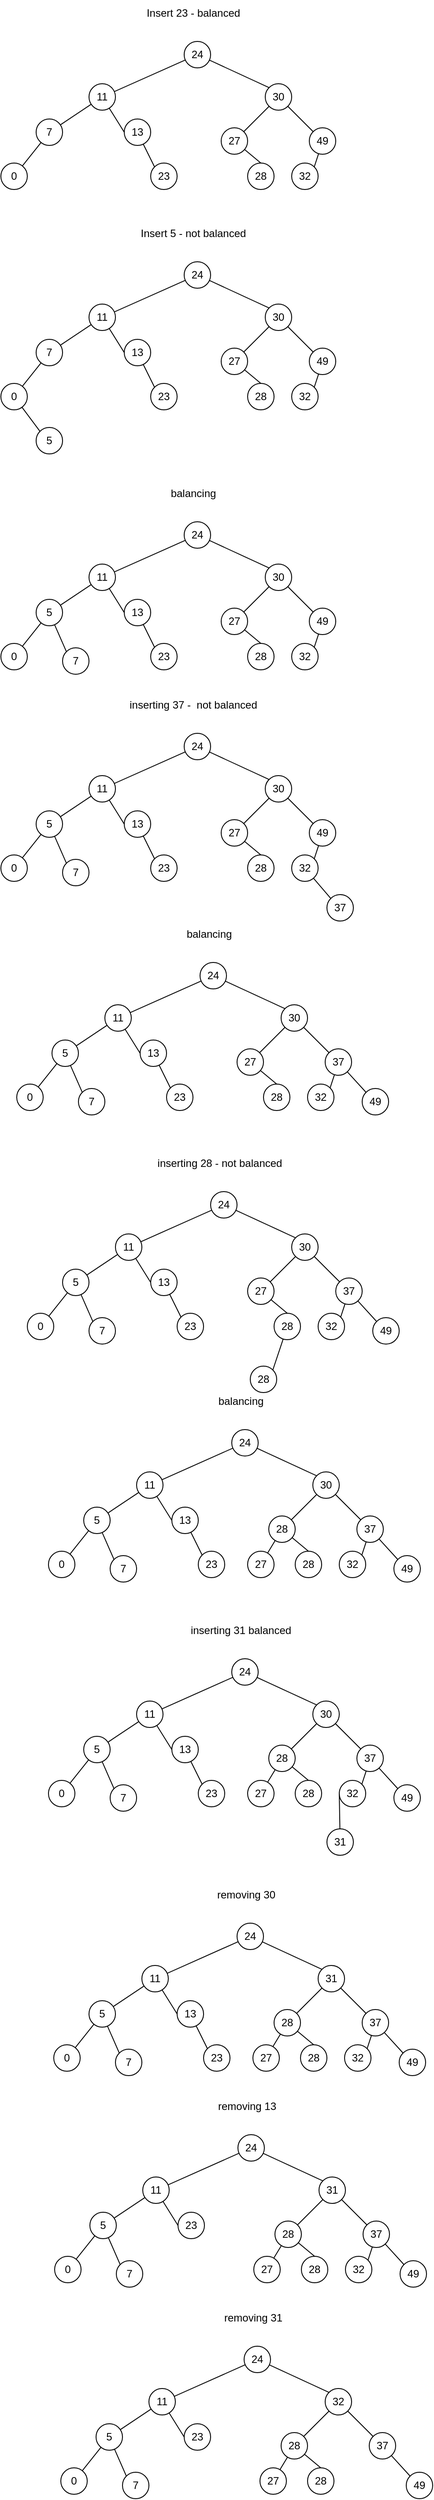 <mxfile version="20.8.16" type="device"><diagram name="Page-1" id="p3xpEL0EZI9abuRlkx-C"><mxGraphModel dx="1398" dy="645" grid="1" gridSize="10" guides="1" tooltips="1" connect="1" arrows="1" fold="1" page="1" pageScale="1" pageWidth="850" pageHeight="1100" math="0" shadow="0"><root><mxCell id="0"/><mxCell id="1" parent="0"/><mxCell id="qGXhKyuKJNfSr3tIoCIz-1" style="rounded=0;orthogonalLoop=1;jettySize=auto;html=1;endArrow=none;endFill=0;" edge="1" parent="1" source="qGXhKyuKJNfSr3tIoCIz-3" target="qGXhKyuKJNfSr3tIoCIz-6"><mxGeometry relative="1" as="geometry"/></mxCell><mxCell id="qGXhKyuKJNfSr3tIoCIz-2" style="edgeStyle=none;rounded=0;orthogonalLoop=1;jettySize=auto;html=1;entryX=0;entryY=0;entryDx=0;entryDy=0;endArrow=none;endFill=0;" edge="1" parent="1" source="qGXhKyuKJNfSr3tIoCIz-3" target="qGXhKyuKJNfSr3tIoCIz-9"><mxGeometry relative="1" as="geometry"/></mxCell><mxCell id="qGXhKyuKJNfSr3tIoCIz-3" value="24" style="ellipse;whiteSpace=wrap;html=1;" vertex="1" parent="1"><mxGeometry x="188" y="132" width="30" height="30" as="geometry"/></mxCell><mxCell id="qGXhKyuKJNfSr3tIoCIz-4" style="edgeStyle=none;rounded=0;orthogonalLoop=1;jettySize=auto;html=1;endArrow=none;endFill=0;" edge="1" parent="1" source="qGXhKyuKJNfSr3tIoCIz-6" target="qGXhKyuKJNfSr3tIoCIz-12"><mxGeometry relative="1" as="geometry"/></mxCell><mxCell id="qGXhKyuKJNfSr3tIoCIz-5" style="edgeStyle=none;rounded=0;orthogonalLoop=1;jettySize=auto;html=1;entryX=0;entryY=0.5;entryDx=0;entryDy=0;endArrow=none;endFill=0;" edge="1" parent="1" source="qGXhKyuKJNfSr3tIoCIz-6" target="qGXhKyuKJNfSr3tIoCIz-17"><mxGeometry relative="1" as="geometry"/></mxCell><mxCell id="qGXhKyuKJNfSr3tIoCIz-6" value="11" style="ellipse;whiteSpace=wrap;html=1;" vertex="1" parent="1"><mxGeometry x="80" y="180" width="30" height="30" as="geometry"/></mxCell><mxCell id="qGXhKyuKJNfSr3tIoCIz-7" style="edgeStyle=none;rounded=0;orthogonalLoop=1;jettySize=auto;html=1;entryX=1;entryY=0;entryDx=0;entryDy=0;endArrow=none;endFill=0;" edge="1" parent="1" source="qGXhKyuKJNfSr3tIoCIz-9" target="qGXhKyuKJNfSr3tIoCIz-23"><mxGeometry relative="1" as="geometry"/></mxCell><mxCell id="qGXhKyuKJNfSr3tIoCIz-8" style="edgeStyle=none;rounded=0;orthogonalLoop=1;jettySize=auto;html=1;entryX=0;entryY=0;entryDx=0;entryDy=0;endArrow=none;endFill=0;" edge="1" parent="1" source="qGXhKyuKJNfSr3tIoCIz-9" target="qGXhKyuKJNfSr3tIoCIz-28"><mxGeometry relative="1" as="geometry"/></mxCell><mxCell id="qGXhKyuKJNfSr3tIoCIz-9" value="30" style="ellipse;whiteSpace=wrap;html=1;" vertex="1" parent="1"><mxGeometry x="280" y="180" width="30" height="30" as="geometry"/></mxCell><mxCell id="qGXhKyuKJNfSr3tIoCIz-10" style="edgeStyle=none;rounded=0;orthogonalLoop=1;jettySize=auto;html=1;endArrow=none;endFill=0;" edge="1" parent="1" source="qGXhKyuKJNfSr3tIoCIz-12" target="qGXhKyuKJNfSr3tIoCIz-13"><mxGeometry relative="1" as="geometry"/></mxCell><mxCell id="qGXhKyuKJNfSr3tIoCIz-12" value="7" style="ellipse;whiteSpace=wrap;html=1;" vertex="1" parent="1"><mxGeometry x="20" y="220" width="30" height="30" as="geometry"/></mxCell><mxCell id="qGXhKyuKJNfSr3tIoCIz-13" value="0" style="ellipse;whiteSpace=wrap;html=1;" vertex="1" parent="1"><mxGeometry x="-20" y="270" width="30" height="30" as="geometry"/></mxCell><mxCell id="qGXhKyuKJNfSr3tIoCIz-229" style="edgeStyle=none;rounded=0;orthogonalLoop=1;jettySize=auto;html=1;entryX=0;entryY=0;entryDx=0;entryDy=0;endArrow=none;endFill=0;" edge="1" parent="1" source="qGXhKyuKJNfSr3tIoCIz-17" target="qGXhKyuKJNfSr3tIoCIz-228"><mxGeometry relative="1" as="geometry"/></mxCell><mxCell id="qGXhKyuKJNfSr3tIoCIz-17" value="13" style="ellipse;whiteSpace=wrap;html=1;" vertex="1" parent="1"><mxGeometry x="120" y="220" width="30" height="30" as="geometry"/></mxCell><mxCell id="qGXhKyuKJNfSr3tIoCIz-22" style="edgeStyle=none;rounded=0;orthogonalLoop=1;jettySize=auto;html=1;entryX=0.5;entryY=0;entryDx=0;entryDy=0;endArrow=none;endFill=0;" edge="1" parent="1" source="qGXhKyuKJNfSr3tIoCIz-23" target="qGXhKyuKJNfSr3tIoCIz-24"><mxGeometry relative="1" as="geometry"/></mxCell><mxCell id="qGXhKyuKJNfSr3tIoCIz-23" value="27" style="ellipse;whiteSpace=wrap;html=1;" vertex="1" parent="1"><mxGeometry x="230" y="230" width="30" height="30" as="geometry"/></mxCell><mxCell id="qGXhKyuKJNfSr3tIoCIz-24" value="28" style="ellipse;whiteSpace=wrap;html=1;" vertex="1" parent="1"><mxGeometry x="260" y="270" width="30" height="30" as="geometry"/></mxCell><mxCell id="qGXhKyuKJNfSr3tIoCIz-25" value="32" style="ellipse;whiteSpace=wrap;html=1;" vertex="1" parent="1"><mxGeometry x="310" y="270" width="30" height="30" as="geometry"/></mxCell><mxCell id="qGXhKyuKJNfSr3tIoCIz-26" style="edgeStyle=none;rounded=0;orthogonalLoop=1;jettySize=auto;html=1;entryX=1;entryY=0;entryDx=0;entryDy=0;endArrow=none;endFill=0;" edge="1" parent="1" source="qGXhKyuKJNfSr3tIoCIz-28" target="qGXhKyuKJNfSr3tIoCIz-25"><mxGeometry relative="1" as="geometry"/></mxCell><mxCell id="qGXhKyuKJNfSr3tIoCIz-28" value="49" style="ellipse;whiteSpace=wrap;html=1;" vertex="1" parent="1"><mxGeometry x="330" y="230" width="30" height="30" as="geometry"/></mxCell><mxCell id="qGXhKyuKJNfSr3tIoCIz-32" value="Insert 23 - balanced" style="text;html=1;align=center;verticalAlign=middle;resizable=0;points=[];autosize=1;strokeColor=none;fillColor=none;" vertex="1" parent="1"><mxGeometry x="133" y="85" width="130" height="30" as="geometry"/></mxCell><mxCell id="qGXhKyuKJNfSr3tIoCIz-228" value="23" style="ellipse;whiteSpace=wrap;html=1;" vertex="1" parent="1"><mxGeometry x="150" y="270" width="30" height="30" as="geometry"/></mxCell><mxCell id="qGXhKyuKJNfSr3tIoCIz-230" style="rounded=0;orthogonalLoop=1;jettySize=auto;html=1;endArrow=none;endFill=0;" edge="1" parent="1" source="qGXhKyuKJNfSr3tIoCIz-232" target="qGXhKyuKJNfSr3tIoCIz-235"><mxGeometry relative="1" as="geometry"/></mxCell><mxCell id="qGXhKyuKJNfSr3tIoCIz-231" style="edgeStyle=none;rounded=0;orthogonalLoop=1;jettySize=auto;html=1;entryX=0;entryY=0;entryDx=0;entryDy=0;endArrow=none;endFill=0;" edge="1" parent="1" source="qGXhKyuKJNfSr3tIoCIz-232" target="qGXhKyuKJNfSr3tIoCIz-238"><mxGeometry relative="1" as="geometry"/></mxCell><mxCell id="qGXhKyuKJNfSr3tIoCIz-232" value="24" style="ellipse;whiteSpace=wrap;html=1;" vertex="1" parent="1"><mxGeometry x="188" y="382" width="30" height="30" as="geometry"/></mxCell><mxCell id="qGXhKyuKJNfSr3tIoCIz-233" style="edgeStyle=none;rounded=0;orthogonalLoop=1;jettySize=auto;html=1;endArrow=none;endFill=0;" edge="1" parent="1" source="qGXhKyuKJNfSr3tIoCIz-235" target="qGXhKyuKJNfSr3tIoCIz-240"><mxGeometry relative="1" as="geometry"/></mxCell><mxCell id="qGXhKyuKJNfSr3tIoCIz-234" style="edgeStyle=none;rounded=0;orthogonalLoop=1;jettySize=auto;html=1;entryX=0;entryY=0.5;entryDx=0;entryDy=0;endArrow=none;endFill=0;" edge="1" parent="1" source="qGXhKyuKJNfSr3tIoCIz-235" target="qGXhKyuKJNfSr3tIoCIz-243"><mxGeometry relative="1" as="geometry"/></mxCell><mxCell id="qGXhKyuKJNfSr3tIoCIz-235" value="11" style="ellipse;whiteSpace=wrap;html=1;" vertex="1" parent="1"><mxGeometry x="80" y="430" width="30" height="30" as="geometry"/></mxCell><mxCell id="qGXhKyuKJNfSr3tIoCIz-236" style="edgeStyle=none;rounded=0;orthogonalLoop=1;jettySize=auto;html=1;entryX=1;entryY=0;entryDx=0;entryDy=0;endArrow=none;endFill=0;" edge="1" parent="1" source="qGXhKyuKJNfSr3tIoCIz-238" target="qGXhKyuKJNfSr3tIoCIz-245"><mxGeometry relative="1" as="geometry"/></mxCell><mxCell id="qGXhKyuKJNfSr3tIoCIz-237" style="edgeStyle=none;rounded=0;orthogonalLoop=1;jettySize=auto;html=1;entryX=0;entryY=0;entryDx=0;entryDy=0;endArrow=none;endFill=0;" edge="1" parent="1" source="qGXhKyuKJNfSr3tIoCIz-238" target="qGXhKyuKJNfSr3tIoCIz-249"><mxGeometry relative="1" as="geometry"/></mxCell><mxCell id="qGXhKyuKJNfSr3tIoCIz-238" value="30" style="ellipse;whiteSpace=wrap;html=1;" vertex="1" parent="1"><mxGeometry x="280" y="430" width="30" height="30" as="geometry"/></mxCell><mxCell id="qGXhKyuKJNfSr3tIoCIz-239" style="edgeStyle=none;rounded=0;orthogonalLoop=1;jettySize=auto;html=1;endArrow=none;endFill=0;" edge="1" parent="1" source="qGXhKyuKJNfSr3tIoCIz-240" target="qGXhKyuKJNfSr3tIoCIz-241"><mxGeometry relative="1" as="geometry"/></mxCell><mxCell id="qGXhKyuKJNfSr3tIoCIz-240" value="7" style="ellipse;whiteSpace=wrap;html=1;" vertex="1" parent="1"><mxGeometry x="20" y="470" width="30" height="30" as="geometry"/></mxCell><mxCell id="qGXhKyuKJNfSr3tIoCIz-255" style="edgeStyle=none;rounded=0;orthogonalLoop=1;jettySize=auto;html=1;entryX=0;entryY=0;entryDx=0;entryDy=0;endArrow=none;endFill=0;" edge="1" parent="1" source="qGXhKyuKJNfSr3tIoCIz-241" target="qGXhKyuKJNfSr3tIoCIz-254"><mxGeometry relative="1" as="geometry"/></mxCell><mxCell id="qGXhKyuKJNfSr3tIoCIz-241" value="0" style="ellipse;whiteSpace=wrap;html=1;" vertex="1" parent="1"><mxGeometry x="-20" y="520" width="30" height="30" as="geometry"/></mxCell><mxCell id="qGXhKyuKJNfSr3tIoCIz-242" style="edgeStyle=none;rounded=0;orthogonalLoop=1;jettySize=auto;html=1;entryX=0;entryY=0;entryDx=0;entryDy=0;endArrow=none;endFill=0;" edge="1" parent="1" source="qGXhKyuKJNfSr3tIoCIz-243" target="qGXhKyuKJNfSr3tIoCIz-251"><mxGeometry relative="1" as="geometry"/></mxCell><mxCell id="qGXhKyuKJNfSr3tIoCIz-243" value="13" style="ellipse;whiteSpace=wrap;html=1;" vertex="1" parent="1"><mxGeometry x="120" y="470" width="30" height="30" as="geometry"/></mxCell><mxCell id="qGXhKyuKJNfSr3tIoCIz-244" style="edgeStyle=none;rounded=0;orthogonalLoop=1;jettySize=auto;html=1;entryX=0.5;entryY=0;entryDx=0;entryDy=0;endArrow=none;endFill=0;" edge="1" parent="1" source="qGXhKyuKJNfSr3tIoCIz-245" target="qGXhKyuKJNfSr3tIoCIz-246"><mxGeometry relative="1" as="geometry"/></mxCell><mxCell id="qGXhKyuKJNfSr3tIoCIz-245" value="27" style="ellipse;whiteSpace=wrap;html=1;" vertex="1" parent="1"><mxGeometry x="230" y="480" width="30" height="30" as="geometry"/></mxCell><mxCell id="qGXhKyuKJNfSr3tIoCIz-246" value="28" style="ellipse;whiteSpace=wrap;html=1;" vertex="1" parent="1"><mxGeometry x="260" y="520" width="30" height="30" as="geometry"/></mxCell><mxCell id="qGXhKyuKJNfSr3tIoCIz-247" value="32" style="ellipse;whiteSpace=wrap;html=1;" vertex="1" parent="1"><mxGeometry x="310" y="520" width="30" height="30" as="geometry"/></mxCell><mxCell id="qGXhKyuKJNfSr3tIoCIz-248" style="edgeStyle=none;rounded=0;orthogonalLoop=1;jettySize=auto;html=1;entryX=1;entryY=0;entryDx=0;entryDy=0;endArrow=none;endFill=0;" edge="1" parent="1" source="qGXhKyuKJNfSr3tIoCIz-249" target="qGXhKyuKJNfSr3tIoCIz-247"><mxGeometry relative="1" as="geometry"/></mxCell><mxCell id="qGXhKyuKJNfSr3tIoCIz-249" value="49" style="ellipse;whiteSpace=wrap;html=1;" vertex="1" parent="1"><mxGeometry x="330" y="480" width="30" height="30" as="geometry"/></mxCell><mxCell id="qGXhKyuKJNfSr3tIoCIz-250" value="Insert 5 - not balanced" style="text;html=1;align=center;verticalAlign=middle;resizable=0;points=[];autosize=1;strokeColor=none;fillColor=none;" vertex="1" parent="1"><mxGeometry x="128" y="335" width="140" height="30" as="geometry"/></mxCell><mxCell id="qGXhKyuKJNfSr3tIoCIz-251" value="23" style="ellipse;whiteSpace=wrap;html=1;" vertex="1" parent="1"><mxGeometry x="150" y="520" width="30" height="30" as="geometry"/></mxCell><mxCell id="qGXhKyuKJNfSr3tIoCIz-254" value="5" style="ellipse;whiteSpace=wrap;html=1;" vertex="1" parent="1"><mxGeometry x="20" y="570" width="30" height="30" as="geometry"/></mxCell><mxCell id="qGXhKyuKJNfSr3tIoCIz-256" style="rounded=0;orthogonalLoop=1;jettySize=auto;html=1;endArrow=none;endFill=0;" edge="1" parent="1" source="qGXhKyuKJNfSr3tIoCIz-258" target="qGXhKyuKJNfSr3tIoCIz-261"><mxGeometry relative="1" as="geometry"/></mxCell><mxCell id="qGXhKyuKJNfSr3tIoCIz-257" style="edgeStyle=none;rounded=0;orthogonalLoop=1;jettySize=auto;html=1;entryX=0;entryY=0;entryDx=0;entryDy=0;endArrow=none;endFill=0;" edge="1" parent="1" source="qGXhKyuKJNfSr3tIoCIz-258" target="qGXhKyuKJNfSr3tIoCIz-264"><mxGeometry relative="1" as="geometry"/></mxCell><mxCell id="qGXhKyuKJNfSr3tIoCIz-258" value="24" style="ellipse;whiteSpace=wrap;html=1;" vertex="1" parent="1"><mxGeometry x="188" y="677" width="30" height="30" as="geometry"/></mxCell><mxCell id="qGXhKyuKJNfSr3tIoCIz-259" style="edgeStyle=none;rounded=0;orthogonalLoop=1;jettySize=auto;html=1;endArrow=none;endFill=0;" edge="1" parent="1" source="qGXhKyuKJNfSr3tIoCIz-261" target="qGXhKyuKJNfSr3tIoCIz-266"><mxGeometry relative="1" as="geometry"/></mxCell><mxCell id="qGXhKyuKJNfSr3tIoCIz-260" style="edgeStyle=none;rounded=0;orthogonalLoop=1;jettySize=auto;html=1;entryX=0;entryY=0.5;entryDx=0;entryDy=0;endArrow=none;endFill=0;" edge="1" parent="1" source="qGXhKyuKJNfSr3tIoCIz-261" target="qGXhKyuKJNfSr3tIoCIz-270"><mxGeometry relative="1" as="geometry"/></mxCell><mxCell id="qGXhKyuKJNfSr3tIoCIz-261" value="11" style="ellipse;whiteSpace=wrap;html=1;" vertex="1" parent="1"><mxGeometry x="80" y="725" width="30" height="30" as="geometry"/></mxCell><mxCell id="qGXhKyuKJNfSr3tIoCIz-262" style="edgeStyle=none;rounded=0;orthogonalLoop=1;jettySize=auto;html=1;entryX=1;entryY=0;entryDx=0;entryDy=0;endArrow=none;endFill=0;" edge="1" parent="1" source="qGXhKyuKJNfSr3tIoCIz-264" target="qGXhKyuKJNfSr3tIoCIz-272"><mxGeometry relative="1" as="geometry"/></mxCell><mxCell id="qGXhKyuKJNfSr3tIoCIz-263" style="edgeStyle=none;rounded=0;orthogonalLoop=1;jettySize=auto;html=1;entryX=0;entryY=0;entryDx=0;entryDy=0;endArrow=none;endFill=0;" edge="1" parent="1" source="qGXhKyuKJNfSr3tIoCIz-264" target="qGXhKyuKJNfSr3tIoCIz-276"><mxGeometry relative="1" as="geometry"/></mxCell><mxCell id="qGXhKyuKJNfSr3tIoCIz-264" value="30" style="ellipse;whiteSpace=wrap;html=1;" vertex="1" parent="1"><mxGeometry x="280" y="725" width="30" height="30" as="geometry"/></mxCell><mxCell id="qGXhKyuKJNfSr3tIoCIz-265" style="edgeStyle=none;rounded=0;orthogonalLoop=1;jettySize=auto;html=1;endArrow=none;endFill=0;" edge="1" parent="1" source="qGXhKyuKJNfSr3tIoCIz-266" target="qGXhKyuKJNfSr3tIoCIz-268"><mxGeometry relative="1" as="geometry"/></mxCell><mxCell id="qGXhKyuKJNfSr3tIoCIz-280" style="edgeStyle=none;rounded=0;orthogonalLoop=1;jettySize=auto;html=1;entryX=0;entryY=0;entryDx=0;entryDy=0;endArrow=none;endFill=0;" edge="1" parent="1" source="qGXhKyuKJNfSr3tIoCIz-266" target="qGXhKyuKJNfSr3tIoCIz-279"><mxGeometry relative="1" as="geometry"/></mxCell><mxCell id="qGXhKyuKJNfSr3tIoCIz-266" value="5" style="ellipse;whiteSpace=wrap;html=1;" vertex="1" parent="1"><mxGeometry x="20" y="765" width="30" height="30" as="geometry"/></mxCell><mxCell id="qGXhKyuKJNfSr3tIoCIz-268" value="0" style="ellipse;whiteSpace=wrap;html=1;" vertex="1" parent="1"><mxGeometry x="-20" y="815" width="30" height="30" as="geometry"/></mxCell><mxCell id="qGXhKyuKJNfSr3tIoCIz-269" style="edgeStyle=none;rounded=0;orthogonalLoop=1;jettySize=auto;html=1;entryX=0;entryY=0;entryDx=0;entryDy=0;endArrow=none;endFill=0;" edge="1" parent="1" source="qGXhKyuKJNfSr3tIoCIz-270" target="qGXhKyuKJNfSr3tIoCIz-278"><mxGeometry relative="1" as="geometry"/></mxCell><mxCell id="qGXhKyuKJNfSr3tIoCIz-270" value="13" style="ellipse;whiteSpace=wrap;html=1;" vertex="1" parent="1"><mxGeometry x="120" y="765" width="30" height="30" as="geometry"/></mxCell><mxCell id="qGXhKyuKJNfSr3tIoCIz-271" style="edgeStyle=none;rounded=0;orthogonalLoop=1;jettySize=auto;html=1;entryX=0.5;entryY=0;entryDx=0;entryDy=0;endArrow=none;endFill=0;" edge="1" parent="1" source="qGXhKyuKJNfSr3tIoCIz-272" target="qGXhKyuKJNfSr3tIoCIz-273"><mxGeometry relative="1" as="geometry"/></mxCell><mxCell id="qGXhKyuKJNfSr3tIoCIz-272" value="27" style="ellipse;whiteSpace=wrap;html=1;" vertex="1" parent="1"><mxGeometry x="230" y="775" width="30" height="30" as="geometry"/></mxCell><mxCell id="qGXhKyuKJNfSr3tIoCIz-273" value="28" style="ellipse;whiteSpace=wrap;html=1;" vertex="1" parent="1"><mxGeometry x="260" y="815" width="30" height="30" as="geometry"/></mxCell><mxCell id="qGXhKyuKJNfSr3tIoCIz-274" value="32" style="ellipse;whiteSpace=wrap;html=1;" vertex="1" parent="1"><mxGeometry x="310" y="815" width="30" height="30" as="geometry"/></mxCell><mxCell id="qGXhKyuKJNfSr3tIoCIz-275" style="edgeStyle=none;rounded=0;orthogonalLoop=1;jettySize=auto;html=1;entryX=1;entryY=0;entryDx=0;entryDy=0;endArrow=none;endFill=0;" edge="1" parent="1" source="qGXhKyuKJNfSr3tIoCIz-276" target="qGXhKyuKJNfSr3tIoCIz-274"><mxGeometry relative="1" as="geometry"/></mxCell><mxCell id="qGXhKyuKJNfSr3tIoCIz-276" value="49" style="ellipse;whiteSpace=wrap;html=1;" vertex="1" parent="1"><mxGeometry x="330" y="775" width="30" height="30" as="geometry"/></mxCell><mxCell id="qGXhKyuKJNfSr3tIoCIz-277" value="balancing" style="text;html=1;align=center;verticalAlign=middle;resizable=0;points=[];autosize=1;strokeColor=none;fillColor=none;" vertex="1" parent="1"><mxGeometry x="163" y="630" width="70" height="30" as="geometry"/></mxCell><mxCell id="qGXhKyuKJNfSr3tIoCIz-278" value="23" style="ellipse;whiteSpace=wrap;html=1;" vertex="1" parent="1"><mxGeometry x="150" y="815" width="30" height="30" as="geometry"/></mxCell><mxCell id="qGXhKyuKJNfSr3tIoCIz-279" value="7" style="ellipse;whiteSpace=wrap;html=1;" vertex="1" parent="1"><mxGeometry x="50" y="820" width="30" height="30" as="geometry"/></mxCell><mxCell id="qGXhKyuKJNfSr3tIoCIz-281" style="rounded=0;orthogonalLoop=1;jettySize=auto;html=1;endArrow=none;endFill=0;" edge="1" parent="1" source="qGXhKyuKJNfSr3tIoCIz-283" target="qGXhKyuKJNfSr3tIoCIz-286"><mxGeometry relative="1" as="geometry"/></mxCell><mxCell id="qGXhKyuKJNfSr3tIoCIz-282" style="edgeStyle=none;rounded=0;orthogonalLoop=1;jettySize=auto;html=1;entryX=0;entryY=0;entryDx=0;entryDy=0;endArrow=none;endFill=0;" edge="1" parent="1" source="qGXhKyuKJNfSr3tIoCIz-283" target="qGXhKyuKJNfSr3tIoCIz-289"><mxGeometry relative="1" as="geometry"/></mxCell><mxCell id="qGXhKyuKJNfSr3tIoCIz-283" value="24" style="ellipse;whiteSpace=wrap;html=1;" vertex="1" parent="1"><mxGeometry x="188" y="917" width="30" height="30" as="geometry"/></mxCell><mxCell id="qGXhKyuKJNfSr3tIoCIz-284" style="edgeStyle=none;rounded=0;orthogonalLoop=1;jettySize=auto;html=1;endArrow=none;endFill=0;" edge="1" parent="1" source="qGXhKyuKJNfSr3tIoCIz-286" target="qGXhKyuKJNfSr3tIoCIz-292"><mxGeometry relative="1" as="geometry"/></mxCell><mxCell id="qGXhKyuKJNfSr3tIoCIz-285" style="edgeStyle=none;rounded=0;orthogonalLoop=1;jettySize=auto;html=1;entryX=0;entryY=0.5;entryDx=0;entryDy=0;endArrow=none;endFill=0;" edge="1" parent="1" source="qGXhKyuKJNfSr3tIoCIz-286" target="qGXhKyuKJNfSr3tIoCIz-295"><mxGeometry relative="1" as="geometry"/></mxCell><mxCell id="qGXhKyuKJNfSr3tIoCIz-286" value="11" style="ellipse;whiteSpace=wrap;html=1;" vertex="1" parent="1"><mxGeometry x="80" y="965" width="30" height="30" as="geometry"/></mxCell><mxCell id="qGXhKyuKJNfSr3tIoCIz-287" style="edgeStyle=none;rounded=0;orthogonalLoop=1;jettySize=auto;html=1;entryX=1;entryY=0;entryDx=0;entryDy=0;endArrow=none;endFill=0;" edge="1" parent="1" source="qGXhKyuKJNfSr3tIoCIz-289" target="qGXhKyuKJNfSr3tIoCIz-297"><mxGeometry relative="1" as="geometry"/></mxCell><mxCell id="qGXhKyuKJNfSr3tIoCIz-288" style="edgeStyle=none;rounded=0;orthogonalLoop=1;jettySize=auto;html=1;entryX=0;entryY=0;entryDx=0;entryDy=0;endArrow=none;endFill=0;" edge="1" parent="1" source="qGXhKyuKJNfSr3tIoCIz-289" target="qGXhKyuKJNfSr3tIoCIz-301"><mxGeometry relative="1" as="geometry"/></mxCell><mxCell id="qGXhKyuKJNfSr3tIoCIz-289" value="30" style="ellipse;whiteSpace=wrap;html=1;" vertex="1" parent="1"><mxGeometry x="280" y="965" width="30" height="30" as="geometry"/></mxCell><mxCell id="qGXhKyuKJNfSr3tIoCIz-290" style="edgeStyle=none;rounded=0;orthogonalLoop=1;jettySize=auto;html=1;endArrow=none;endFill=0;" edge="1" parent="1" source="qGXhKyuKJNfSr3tIoCIz-292" target="qGXhKyuKJNfSr3tIoCIz-293"><mxGeometry relative="1" as="geometry"/></mxCell><mxCell id="qGXhKyuKJNfSr3tIoCIz-291" style="edgeStyle=none;rounded=0;orthogonalLoop=1;jettySize=auto;html=1;entryX=0;entryY=0;entryDx=0;entryDy=0;endArrow=none;endFill=0;" edge="1" parent="1" source="qGXhKyuKJNfSr3tIoCIz-292" target="qGXhKyuKJNfSr3tIoCIz-304"><mxGeometry relative="1" as="geometry"/></mxCell><mxCell id="qGXhKyuKJNfSr3tIoCIz-292" value="5" style="ellipse;whiteSpace=wrap;html=1;" vertex="1" parent="1"><mxGeometry x="20" y="1005" width="30" height="30" as="geometry"/></mxCell><mxCell id="qGXhKyuKJNfSr3tIoCIz-293" value="0" style="ellipse;whiteSpace=wrap;html=1;" vertex="1" parent="1"><mxGeometry x="-20" y="1055" width="30" height="30" as="geometry"/></mxCell><mxCell id="qGXhKyuKJNfSr3tIoCIz-294" style="edgeStyle=none;rounded=0;orthogonalLoop=1;jettySize=auto;html=1;entryX=0;entryY=0;entryDx=0;entryDy=0;endArrow=none;endFill=0;" edge="1" parent="1" source="qGXhKyuKJNfSr3tIoCIz-295" target="qGXhKyuKJNfSr3tIoCIz-303"><mxGeometry relative="1" as="geometry"/></mxCell><mxCell id="qGXhKyuKJNfSr3tIoCIz-295" value="13" style="ellipse;whiteSpace=wrap;html=1;" vertex="1" parent="1"><mxGeometry x="120" y="1005" width="30" height="30" as="geometry"/></mxCell><mxCell id="qGXhKyuKJNfSr3tIoCIz-296" style="edgeStyle=none;rounded=0;orthogonalLoop=1;jettySize=auto;html=1;entryX=0.5;entryY=0;entryDx=0;entryDy=0;endArrow=none;endFill=0;" edge="1" parent="1" source="qGXhKyuKJNfSr3tIoCIz-297" target="qGXhKyuKJNfSr3tIoCIz-298"><mxGeometry relative="1" as="geometry"/></mxCell><mxCell id="qGXhKyuKJNfSr3tIoCIz-297" value="27" style="ellipse;whiteSpace=wrap;html=1;" vertex="1" parent="1"><mxGeometry x="230" y="1015" width="30" height="30" as="geometry"/></mxCell><mxCell id="qGXhKyuKJNfSr3tIoCIz-298" value="28" style="ellipse;whiteSpace=wrap;html=1;" vertex="1" parent="1"><mxGeometry x="260" y="1055" width="30" height="30" as="geometry"/></mxCell><mxCell id="qGXhKyuKJNfSr3tIoCIz-306" style="edgeStyle=none;rounded=0;orthogonalLoop=1;jettySize=auto;html=1;entryX=0;entryY=0;entryDx=0;entryDy=0;endArrow=none;endFill=0;" edge="1" parent="1" source="qGXhKyuKJNfSr3tIoCIz-299" target="qGXhKyuKJNfSr3tIoCIz-305"><mxGeometry relative="1" as="geometry"/></mxCell><mxCell id="qGXhKyuKJNfSr3tIoCIz-299" value="32" style="ellipse;whiteSpace=wrap;html=1;" vertex="1" parent="1"><mxGeometry x="310" y="1055" width="30" height="30" as="geometry"/></mxCell><mxCell id="qGXhKyuKJNfSr3tIoCIz-300" style="edgeStyle=none;rounded=0;orthogonalLoop=1;jettySize=auto;html=1;entryX=1;entryY=0;entryDx=0;entryDy=0;endArrow=none;endFill=0;" edge="1" parent="1" source="qGXhKyuKJNfSr3tIoCIz-301" target="qGXhKyuKJNfSr3tIoCIz-299"><mxGeometry relative="1" as="geometry"/></mxCell><mxCell id="qGXhKyuKJNfSr3tIoCIz-301" value="49" style="ellipse;whiteSpace=wrap;html=1;" vertex="1" parent="1"><mxGeometry x="330" y="1015" width="30" height="30" as="geometry"/></mxCell><mxCell id="qGXhKyuKJNfSr3tIoCIz-302" value="inserting 37 -&amp;nbsp; not balanced" style="text;html=1;align=center;verticalAlign=middle;resizable=0;points=[];autosize=1;strokeColor=none;fillColor=none;" vertex="1" parent="1"><mxGeometry x="113" y="870" width="170" height="30" as="geometry"/></mxCell><mxCell id="qGXhKyuKJNfSr3tIoCIz-303" value="23" style="ellipse;whiteSpace=wrap;html=1;" vertex="1" parent="1"><mxGeometry x="150" y="1055" width="30" height="30" as="geometry"/></mxCell><mxCell id="qGXhKyuKJNfSr3tIoCIz-304" value="7" style="ellipse;whiteSpace=wrap;html=1;" vertex="1" parent="1"><mxGeometry x="50" y="1060" width="30" height="30" as="geometry"/></mxCell><mxCell id="qGXhKyuKJNfSr3tIoCIz-305" value="37" style="ellipse;whiteSpace=wrap;html=1;" vertex="1" parent="1"><mxGeometry x="350" y="1100" width="30" height="30" as="geometry"/></mxCell><mxCell id="qGXhKyuKJNfSr3tIoCIz-307" style="rounded=0;orthogonalLoop=1;jettySize=auto;html=1;endArrow=none;endFill=0;" edge="1" parent="1" source="qGXhKyuKJNfSr3tIoCIz-309" target="qGXhKyuKJNfSr3tIoCIz-312"><mxGeometry relative="1" as="geometry"/></mxCell><mxCell id="qGXhKyuKJNfSr3tIoCIz-308" style="edgeStyle=none;rounded=0;orthogonalLoop=1;jettySize=auto;html=1;entryX=0;entryY=0;entryDx=0;entryDy=0;endArrow=none;endFill=0;" edge="1" parent="1" source="qGXhKyuKJNfSr3tIoCIz-309" target="qGXhKyuKJNfSr3tIoCIz-315"><mxGeometry relative="1" as="geometry"/></mxCell><mxCell id="qGXhKyuKJNfSr3tIoCIz-309" value="24" style="ellipse;whiteSpace=wrap;html=1;" vertex="1" parent="1"><mxGeometry x="206" y="1177" width="30" height="30" as="geometry"/></mxCell><mxCell id="qGXhKyuKJNfSr3tIoCIz-310" style="edgeStyle=none;rounded=0;orthogonalLoop=1;jettySize=auto;html=1;endArrow=none;endFill=0;" edge="1" parent="1" source="qGXhKyuKJNfSr3tIoCIz-312" target="qGXhKyuKJNfSr3tIoCIz-318"><mxGeometry relative="1" as="geometry"/></mxCell><mxCell id="qGXhKyuKJNfSr3tIoCIz-311" style="edgeStyle=none;rounded=0;orthogonalLoop=1;jettySize=auto;html=1;entryX=0;entryY=0.5;entryDx=0;entryDy=0;endArrow=none;endFill=0;" edge="1" parent="1" source="qGXhKyuKJNfSr3tIoCIz-312" target="qGXhKyuKJNfSr3tIoCIz-321"><mxGeometry relative="1" as="geometry"/></mxCell><mxCell id="qGXhKyuKJNfSr3tIoCIz-312" value="11" style="ellipse;whiteSpace=wrap;html=1;" vertex="1" parent="1"><mxGeometry x="98" y="1225" width="30" height="30" as="geometry"/></mxCell><mxCell id="qGXhKyuKJNfSr3tIoCIz-313" style="edgeStyle=none;rounded=0;orthogonalLoop=1;jettySize=auto;html=1;entryX=1;entryY=0;entryDx=0;entryDy=0;endArrow=none;endFill=0;" edge="1" parent="1" source="qGXhKyuKJNfSr3tIoCIz-315" target="qGXhKyuKJNfSr3tIoCIz-323"><mxGeometry relative="1" as="geometry"/></mxCell><mxCell id="qGXhKyuKJNfSr3tIoCIz-314" style="edgeStyle=none;rounded=0;orthogonalLoop=1;jettySize=auto;html=1;entryX=0;entryY=0;entryDx=0;entryDy=0;endArrow=none;endFill=0;" edge="1" parent="1" source="qGXhKyuKJNfSr3tIoCIz-315" target="qGXhKyuKJNfSr3tIoCIz-328"><mxGeometry relative="1" as="geometry"/></mxCell><mxCell id="qGXhKyuKJNfSr3tIoCIz-315" value="30" style="ellipse;whiteSpace=wrap;html=1;" vertex="1" parent="1"><mxGeometry x="298" y="1225" width="30" height="30" as="geometry"/></mxCell><mxCell id="qGXhKyuKJNfSr3tIoCIz-316" style="edgeStyle=none;rounded=0;orthogonalLoop=1;jettySize=auto;html=1;endArrow=none;endFill=0;" edge="1" parent="1" source="qGXhKyuKJNfSr3tIoCIz-318" target="qGXhKyuKJNfSr3tIoCIz-319"><mxGeometry relative="1" as="geometry"/></mxCell><mxCell id="qGXhKyuKJNfSr3tIoCIz-317" style="edgeStyle=none;rounded=0;orthogonalLoop=1;jettySize=auto;html=1;entryX=0;entryY=0;entryDx=0;entryDy=0;endArrow=none;endFill=0;" edge="1" parent="1" source="qGXhKyuKJNfSr3tIoCIz-318" target="qGXhKyuKJNfSr3tIoCIz-331"><mxGeometry relative="1" as="geometry"/></mxCell><mxCell id="qGXhKyuKJNfSr3tIoCIz-318" value="5" style="ellipse;whiteSpace=wrap;html=1;" vertex="1" parent="1"><mxGeometry x="38" y="1265" width="30" height="30" as="geometry"/></mxCell><mxCell id="qGXhKyuKJNfSr3tIoCIz-319" value="0" style="ellipse;whiteSpace=wrap;html=1;" vertex="1" parent="1"><mxGeometry x="-2" y="1315" width="30" height="30" as="geometry"/></mxCell><mxCell id="qGXhKyuKJNfSr3tIoCIz-320" style="edgeStyle=none;rounded=0;orthogonalLoop=1;jettySize=auto;html=1;entryX=0;entryY=0;entryDx=0;entryDy=0;endArrow=none;endFill=0;" edge="1" parent="1" source="qGXhKyuKJNfSr3tIoCIz-321" target="qGXhKyuKJNfSr3tIoCIz-330"><mxGeometry relative="1" as="geometry"/></mxCell><mxCell id="qGXhKyuKJNfSr3tIoCIz-321" value="13" style="ellipse;whiteSpace=wrap;html=1;" vertex="1" parent="1"><mxGeometry x="138" y="1265" width="30" height="30" as="geometry"/></mxCell><mxCell id="qGXhKyuKJNfSr3tIoCIz-322" style="edgeStyle=none;rounded=0;orthogonalLoop=1;jettySize=auto;html=1;entryX=0.5;entryY=0;entryDx=0;entryDy=0;endArrow=none;endFill=0;" edge="1" parent="1" source="qGXhKyuKJNfSr3tIoCIz-323" target="qGXhKyuKJNfSr3tIoCIz-324"><mxGeometry relative="1" as="geometry"/></mxCell><mxCell id="qGXhKyuKJNfSr3tIoCIz-323" value="27" style="ellipse;whiteSpace=wrap;html=1;" vertex="1" parent="1"><mxGeometry x="248" y="1275" width="30" height="30" as="geometry"/></mxCell><mxCell id="qGXhKyuKJNfSr3tIoCIz-324" value="28" style="ellipse;whiteSpace=wrap;html=1;" vertex="1" parent="1"><mxGeometry x="278" y="1315" width="30" height="30" as="geometry"/></mxCell><mxCell id="qGXhKyuKJNfSr3tIoCIz-326" value="32" style="ellipse;whiteSpace=wrap;html=1;" vertex="1" parent="1"><mxGeometry x="328" y="1315" width="30" height="30" as="geometry"/></mxCell><mxCell id="qGXhKyuKJNfSr3tIoCIz-327" style="edgeStyle=none;rounded=0;orthogonalLoop=1;jettySize=auto;html=1;entryX=1;entryY=0;entryDx=0;entryDy=0;endArrow=none;endFill=0;" edge="1" parent="1" source="qGXhKyuKJNfSr3tIoCIz-328" target="qGXhKyuKJNfSr3tIoCIz-326"><mxGeometry relative="1" as="geometry"/></mxCell><mxCell id="qGXhKyuKJNfSr3tIoCIz-333" style="edgeStyle=none;rounded=0;orthogonalLoop=1;jettySize=auto;html=1;entryX=0;entryY=0;entryDx=0;entryDy=0;endArrow=none;endFill=0;" edge="1" parent="1" source="qGXhKyuKJNfSr3tIoCIz-328" target="qGXhKyuKJNfSr3tIoCIz-332"><mxGeometry relative="1" as="geometry"/></mxCell><mxCell id="qGXhKyuKJNfSr3tIoCIz-328" value="37" style="ellipse;whiteSpace=wrap;html=1;" vertex="1" parent="1"><mxGeometry x="348" y="1275" width="30" height="30" as="geometry"/></mxCell><mxCell id="qGXhKyuKJNfSr3tIoCIz-329" value="balancing" style="text;html=1;align=center;verticalAlign=middle;resizable=0;points=[];autosize=1;strokeColor=none;fillColor=none;" vertex="1" parent="1"><mxGeometry x="181" y="1130" width="70" height="30" as="geometry"/></mxCell><mxCell id="qGXhKyuKJNfSr3tIoCIz-330" value="23" style="ellipse;whiteSpace=wrap;html=1;" vertex="1" parent="1"><mxGeometry x="168" y="1315" width="30" height="30" as="geometry"/></mxCell><mxCell id="qGXhKyuKJNfSr3tIoCIz-331" value="7" style="ellipse;whiteSpace=wrap;html=1;" vertex="1" parent="1"><mxGeometry x="68" y="1320" width="30" height="30" as="geometry"/></mxCell><mxCell id="qGXhKyuKJNfSr3tIoCIz-332" value="49" style="ellipse;whiteSpace=wrap;html=1;" vertex="1" parent="1"><mxGeometry x="390" y="1320" width="30" height="30" as="geometry"/></mxCell><mxCell id="qGXhKyuKJNfSr3tIoCIz-334" style="rounded=0;orthogonalLoop=1;jettySize=auto;html=1;endArrow=none;endFill=0;" edge="1" parent="1" source="qGXhKyuKJNfSr3tIoCIz-336" target="qGXhKyuKJNfSr3tIoCIz-339"><mxGeometry relative="1" as="geometry"/></mxCell><mxCell id="qGXhKyuKJNfSr3tIoCIz-335" style="edgeStyle=none;rounded=0;orthogonalLoop=1;jettySize=auto;html=1;entryX=0;entryY=0;entryDx=0;entryDy=0;endArrow=none;endFill=0;" edge="1" parent="1" source="qGXhKyuKJNfSr3tIoCIz-336" target="qGXhKyuKJNfSr3tIoCIz-342"><mxGeometry relative="1" as="geometry"/></mxCell><mxCell id="qGXhKyuKJNfSr3tIoCIz-336" value="24" style="ellipse;whiteSpace=wrap;html=1;" vertex="1" parent="1"><mxGeometry x="218" y="1437" width="30" height="30" as="geometry"/></mxCell><mxCell id="qGXhKyuKJNfSr3tIoCIz-337" style="edgeStyle=none;rounded=0;orthogonalLoop=1;jettySize=auto;html=1;endArrow=none;endFill=0;" edge="1" parent="1" source="qGXhKyuKJNfSr3tIoCIz-339" target="qGXhKyuKJNfSr3tIoCIz-345"><mxGeometry relative="1" as="geometry"/></mxCell><mxCell id="qGXhKyuKJNfSr3tIoCIz-338" style="edgeStyle=none;rounded=0;orthogonalLoop=1;jettySize=auto;html=1;entryX=0;entryY=0.5;entryDx=0;entryDy=0;endArrow=none;endFill=0;" edge="1" parent="1" source="qGXhKyuKJNfSr3tIoCIz-339" target="qGXhKyuKJNfSr3tIoCIz-348"><mxGeometry relative="1" as="geometry"/></mxCell><mxCell id="qGXhKyuKJNfSr3tIoCIz-339" value="11" style="ellipse;whiteSpace=wrap;html=1;" vertex="1" parent="1"><mxGeometry x="110" y="1485" width="30" height="30" as="geometry"/></mxCell><mxCell id="qGXhKyuKJNfSr3tIoCIz-340" style="edgeStyle=none;rounded=0;orthogonalLoop=1;jettySize=auto;html=1;entryX=1;entryY=0;entryDx=0;entryDy=0;endArrow=none;endFill=0;" edge="1" parent="1" source="qGXhKyuKJNfSr3tIoCIz-342" target="qGXhKyuKJNfSr3tIoCIz-350"><mxGeometry relative="1" as="geometry"/></mxCell><mxCell id="qGXhKyuKJNfSr3tIoCIz-341" style="edgeStyle=none;rounded=0;orthogonalLoop=1;jettySize=auto;html=1;entryX=0;entryY=0;entryDx=0;entryDy=0;endArrow=none;endFill=0;" edge="1" parent="1" source="qGXhKyuKJNfSr3tIoCIz-342" target="qGXhKyuKJNfSr3tIoCIz-355"><mxGeometry relative="1" as="geometry"/></mxCell><mxCell id="qGXhKyuKJNfSr3tIoCIz-342" value="30" style="ellipse;whiteSpace=wrap;html=1;" vertex="1" parent="1"><mxGeometry x="310" y="1485" width="30" height="30" as="geometry"/></mxCell><mxCell id="qGXhKyuKJNfSr3tIoCIz-343" style="edgeStyle=none;rounded=0;orthogonalLoop=1;jettySize=auto;html=1;endArrow=none;endFill=0;" edge="1" parent="1" source="qGXhKyuKJNfSr3tIoCIz-345" target="qGXhKyuKJNfSr3tIoCIz-346"><mxGeometry relative="1" as="geometry"/></mxCell><mxCell id="qGXhKyuKJNfSr3tIoCIz-344" style="edgeStyle=none;rounded=0;orthogonalLoop=1;jettySize=auto;html=1;entryX=0;entryY=0;entryDx=0;entryDy=0;endArrow=none;endFill=0;" edge="1" parent="1" source="qGXhKyuKJNfSr3tIoCIz-345" target="qGXhKyuKJNfSr3tIoCIz-358"><mxGeometry relative="1" as="geometry"/></mxCell><mxCell id="qGXhKyuKJNfSr3tIoCIz-345" value="5" style="ellipse;whiteSpace=wrap;html=1;" vertex="1" parent="1"><mxGeometry x="50" y="1525" width="30" height="30" as="geometry"/></mxCell><mxCell id="qGXhKyuKJNfSr3tIoCIz-346" value="0" style="ellipse;whiteSpace=wrap;html=1;" vertex="1" parent="1"><mxGeometry x="10" y="1575" width="30" height="30" as="geometry"/></mxCell><mxCell id="qGXhKyuKJNfSr3tIoCIz-347" style="edgeStyle=none;rounded=0;orthogonalLoop=1;jettySize=auto;html=1;entryX=0;entryY=0;entryDx=0;entryDy=0;endArrow=none;endFill=0;" edge="1" parent="1" source="qGXhKyuKJNfSr3tIoCIz-348" target="qGXhKyuKJNfSr3tIoCIz-357"><mxGeometry relative="1" as="geometry"/></mxCell><mxCell id="qGXhKyuKJNfSr3tIoCIz-348" value="13" style="ellipse;whiteSpace=wrap;html=1;" vertex="1" parent="1"><mxGeometry x="150" y="1525" width="30" height="30" as="geometry"/></mxCell><mxCell id="qGXhKyuKJNfSr3tIoCIz-349" style="edgeStyle=none;rounded=0;orthogonalLoop=1;jettySize=auto;html=1;entryX=0.5;entryY=0;entryDx=0;entryDy=0;endArrow=none;endFill=0;" edge="1" parent="1" source="qGXhKyuKJNfSr3tIoCIz-350" target="qGXhKyuKJNfSr3tIoCIz-351"><mxGeometry relative="1" as="geometry"/></mxCell><mxCell id="qGXhKyuKJNfSr3tIoCIz-350" value="27" style="ellipse;whiteSpace=wrap;html=1;" vertex="1" parent="1"><mxGeometry x="260" y="1535" width="30" height="30" as="geometry"/></mxCell><mxCell id="qGXhKyuKJNfSr3tIoCIz-361" style="edgeStyle=none;rounded=0;orthogonalLoop=1;jettySize=auto;html=1;entryX=1;entryY=0;entryDx=0;entryDy=0;endArrow=none;endFill=0;" edge="1" parent="1" source="qGXhKyuKJNfSr3tIoCIz-351" target="qGXhKyuKJNfSr3tIoCIz-360"><mxGeometry relative="1" as="geometry"/></mxCell><mxCell id="qGXhKyuKJNfSr3tIoCIz-351" value="28" style="ellipse;whiteSpace=wrap;html=1;" vertex="1" parent="1"><mxGeometry x="290" y="1575" width="30" height="30" as="geometry"/></mxCell><mxCell id="qGXhKyuKJNfSr3tIoCIz-352" value="32" style="ellipse;whiteSpace=wrap;html=1;" vertex="1" parent="1"><mxGeometry x="340" y="1575" width="30" height="30" as="geometry"/></mxCell><mxCell id="qGXhKyuKJNfSr3tIoCIz-353" style="edgeStyle=none;rounded=0;orthogonalLoop=1;jettySize=auto;html=1;entryX=1;entryY=0;entryDx=0;entryDy=0;endArrow=none;endFill=0;" edge="1" parent="1" source="qGXhKyuKJNfSr3tIoCIz-355" target="qGXhKyuKJNfSr3tIoCIz-352"><mxGeometry relative="1" as="geometry"/></mxCell><mxCell id="qGXhKyuKJNfSr3tIoCIz-354" style="edgeStyle=none;rounded=0;orthogonalLoop=1;jettySize=auto;html=1;entryX=0;entryY=0;entryDx=0;entryDy=0;endArrow=none;endFill=0;" edge="1" parent="1" source="qGXhKyuKJNfSr3tIoCIz-355" target="qGXhKyuKJNfSr3tIoCIz-359"><mxGeometry relative="1" as="geometry"/></mxCell><mxCell id="qGXhKyuKJNfSr3tIoCIz-355" value="37" style="ellipse;whiteSpace=wrap;html=1;" vertex="1" parent="1"><mxGeometry x="360" y="1535" width="30" height="30" as="geometry"/></mxCell><mxCell id="qGXhKyuKJNfSr3tIoCIz-356" value="inserting 28 - not balanced" style="text;html=1;align=center;verticalAlign=middle;resizable=0;points=[];autosize=1;strokeColor=none;fillColor=none;" vertex="1" parent="1"><mxGeometry x="148" y="1390" width="160" height="30" as="geometry"/></mxCell><mxCell id="qGXhKyuKJNfSr3tIoCIz-357" value="23" style="ellipse;whiteSpace=wrap;html=1;" vertex="1" parent="1"><mxGeometry x="180" y="1575" width="30" height="30" as="geometry"/></mxCell><mxCell id="qGXhKyuKJNfSr3tIoCIz-358" value="7" style="ellipse;whiteSpace=wrap;html=1;" vertex="1" parent="1"><mxGeometry x="80" y="1580" width="30" height="30" as="geometry"/></mxCell><mxCell id="qGXhKyuKJNfSr3tIoCIz-359" value="49" style="ellipse;whiteSpace=wrap;html=1;" vertex="1" parent="1"><mxGeometry x="402" y="1580" width="30" height="30" as="geometry"/></mxCell><mxCell id="qGXhKyuKJNfSr3tIoCIz-360" value="28" style="ellipse;whiteSpace=wrap;html=1;" vertex="1" parent="1"><mxGeometry x="263" y="1635" width="30" height="30" as="geometry"/></mxCell><mxCell id="qGXhKyuKJNfSr3tIoCIz-389" style="rounded=0;orthogonalLoop=1;jettySize=auto;html=1;endArrow=none;endFill=0;" edge="1" parent="1" source="qGXhKyuKJNfSr3tIoCIz-391" target="qGXhKyuKJNfSr3tIoCIz-394"><mxGeometry relative="1" as="geometry"/></mxCell><mxCell id="qGXhKyuKJNfSr3tIoCIz-390" style="edgeStyle=none;rounded=0;orthogonalLoop=1;jettySize=auto;html=1;entryX=0;entryY=0;entryDx=0;entryDy=0;endArrow=none;endFill=0;" edge="1" parent="1" source="qGXhKyuKJNfSr3tIoCIz-391" target="qGXhKyuKJNfSr3tIoCIz-397"><mxGeometry relative="1" as="geometry"/></mxCell><mxCell id="qGXhKyuKJNfSr3tIoCIz-391" value="24" style="ellipse;whiteSpace=wrap;html=1;" vertex="1" parent="1"><mxGeometry x="242" y="1707" width="30" height="30" as="geometry"/></mxCell><mxCell id="qGXhKyuKJNfSr3tIoCIz-392" style="edgeStyle=none;rounded=0;orthogonalLoop=1;jettySize=auto;html=1;endArrow=none;endFill=0;" edge="1" parent="1" source="qGXhKyuKJNfSr3tIoCIz-394" target="qGXhKyuKJNfSr3tIoCIz-400"><mxGeometry relative="1" as="geometry"/></mxCell><mxCell id="qGXhKyuKJNfSr3tIoCIz-393" style="edgeStyle=none;rounded=0;orthogonalLoop=1;jettySize=auto;html=1;entryX=0;entryY=0.5;entryDx=0;entryDy=0;endArrow=none;endFill=0;" edge="1" parent="1" source="qGXhKyuKJNfSr3tIoCIz-394" target="qGXhKyuKJNfSr3tIoCIz-403"><mxGeometry relative="1" as="geometry"/></mxCell><mxCell id="qGXhKyuKJNfSr3tIoCIz-394" value="11" style="ellipse;whiteSpace=wrap;html=1;" vertex="1" parent="1"><mxGeometry x="134" y="1755" width="30" height="30" as="geometry"/></mxCell><mxCell id="qGXhKyuKJNfSr3tIoCIz-395" style="edgeStyle=none;rounded=0;orthogonalLoop=1;jettySize=auto;html=1;entryX=1;entryY=0;entryDx=0;entryDy=0;endArrow=none;endFill=0;" edge="1" parent="1" source="qGXhKyuKJNfSr3tIoCIz-397" target="qGXhKyuKJNfSr3tIoCIz-405"><mxGeometry relative="1" as="geometry"/></mxCell><mxCell id="qGXhKyuKJNfSr3tIoCIz-396" style="edgeStyle=none;rounded=0;orthogonalLoop=1;jettySize=auto;html=1;entryX=0;entryY=0;entryDx=0;entryDy=0;endArrow=none;endFill=0;" edge="1" parent="1" source="qGXhKyuKJNfSr3tIoCIz-397" target="qGXhKyuKJNfSr3tIoCIz-411"><mxGeometry relative="1" as="geometry"/></mxCell><mxCell id="qGXhKyuKJNfSr3tIoCIz-397" value="30" style="ellipse;whiteSpace=wrap;html=1;" vertex="1" parent="1"><mxGeometry x="334" y="1755" width="30" height="30" as="geometry"/></mxCell><mxCell id="qGXhKyuKJNfSr3tIoCIz-398" style="edgeStyle=none;rounded=0;orthogonalLoop=1;jettySize=auto;html=1;endArrow=none;endFill=0;" edge="1" parent="1" source="qGXhKyuKJNfSr3tIoCIz-400" target="qGXhKyuKJNfSr3tIoCIz-401"><mxGeometry relative="1" as="geometry"/></mxCell><mxCell id="qGXhKyuKJNfSr3tIoCIz-399" style="edgeStyle=none;rounded=0;orthogonalLoop=1;jettySize=auto;html=1;entryX=0;entryY=0;entryDx=0;entryDy=0;endArrow=none;endFill=0;" edge="1" parent="1" source="qGXhKyuKJNfSr3tIoCIz-400" target="qGXhKyuKJNfSr3tIoCIz-414"><mxGeometry relative="1" as="geometry"/></mxCell><mxCell id="qGXhKyuKJNfSr3tIoCIz-400" value="5" style="ellipse;whiteSpace=wrap;html=1;" vertex="1" parent="1"><mxGeometry x="74" y="1795" width="30" height="30" as="geometry"/></mxCell><mxCell id="qGXhKyuKJNfSr3tIoCIz-401" value="0" style="ellipse;whiteSpace=wrap;html=1;" vertex="1" parent="1"><mxGeometry x="34" y="1845" width="30" height="30" as="geometry"/></mxCell><mxCell id="qGXhKyuKJNfSr3tIoCIz-402" style="edgeStyle=none;rounded=0;orthogonalLoop=1;jettySize=auto;html=1;entryX=0;entryY=0;entryDx=0;entryDy=0;endArrow=none;endFill=0;" edge="1" parent="1" source="qGXhKyuKJNfSr3tIoCIz-403" target="qGXhKyuKJNfSr3tIoCIz-413"><mxGeometry relative="1" as="geometry"/></mxCell><mxCell id="qGXhKyuKJNfSr3tIoCIz-403" value="13" style="ellipse;whiteSpace=wrap;html=1;" vertex="1" parent="1"><mxGeometry x="174" y="1795" width="30" height="30" as="geometry"/></mxCell><mxCell id="qGXhKyuKJNfSr3tIoCIz-404" style="edgeStyle=none;rounded=0;orthogonalLoop=1;jettySize=auto;html=1;entryX=0.5;entryY=0;entryDx=0;entryDy=0;endArrow=none;endFill=0;" edge="1" parent="1" source="qGXhKyuKJNfSr3tIoCIz-405" target="qGXhKyuKJNfSr3tIoCIz-407"><mxGeometry relative="1" as="geometry"/></mxCell><mxCell id="qGXhKyuKJNfSr3tIoCIz-405" value="28" style="ellipse;whiteSpace=wrap;html=1;" vertex="1" parent="1"><mxGeometry x="284" y="1805" width="30" height="30" as="geometry"/></mxCell><mxCell id="qGXhKyuKJNfSr3tIoCIz-407" value="28" style="ellipse;whiteSpace=wrap;html=1;" vertex="1" parent="1"><mxGeometry x="314" y="1845" width="30" height="30" as="geometry"/></mxCell><mxCell id="qGXhKyuKJNfSr3tIoCIz-408" value="32" style="ellipse;whiteSpace=wrap;html=1;" vertex="1" parent="1"><mxGeometry x="364" y="1845" width="30" height="30" as="geometry"/></mxCell><mxCell id="qGXhKyuKJNfSr3tIoCIz-409" style="edgeStyle=none;rounded=0;orthogonalLoop=1;jettySize=auto;html=1;entryX=1;entryY=0;entryDx=0;entryDy=0;endArrow=none;endFill=0;" edge="1" parent="1" source="qGXhKyuKJNfSr3tIoCIz-411" target="qGXhKyuKJNfSr3tIoCIz-408"><mxGeometry relative="1" as="geometry"/></mxCell><mxCell id="qGXhKyuKJNfSr3tIoCIz-410" style="edgeStyle=none;rounded=0;orthogonalLoop=1;jettySize=auto;html=1;entryX=0;entryY=0;entryDx=0;entryDy=0;endArrow=none;endFill=0;" edge="1" parent="1" source="qGXhKyuKJNfSr3tIoCIz-411" target="qGXhKyuKJNfSr3tIoCIz-415"><mxGeometry relative="1" as="geometry"/></mxCell><mxCell id="qGXhKyuKJNfSr3tIoCIz-411" value="37" style="ellipse;whiteSpace=wrap;html=1;" vertex="1" parent="1"><mxGeometry x="384" y="1805" width="30" height="30" as="geometry"/></mxCell><mxCell id="qGXhKyuKJNfSr3tIoCIz-412" value="balancing" style="text;html=1;align=center;verticalAlign=middle;resizable=0;points=[];autosize=1;strokeColor=none;fillColor=none;" vertex="1" parent="1"><mxGeometry x="217" y="1660" width="70" height="30" as="geometry"/></mxCell><mxCell id="qGXhKyuKJNfSr3tIoCIz-413" value="23" style="ellipse;whiteSpace=wrap;html=1;" vertex="1" parent="1"><mxGeometry x="204" y="1845" width="30" height="30" as="geometry"/></mxCell><mxCell id="qGXhKyuKJNfSr3tIoCIz-414" value="7" style="ellipse;whiteSpace=wrap;html=1;" vertex="1" parent="1"><mxGeometry x="104" y="1850" width="30" height="30" as="geometry"/></mxCell><mxCell id="qGXhKyuKJNfSr3tIoCIz-415" value="49" style="ellipse;whiteSpace=wrap;html=1;" vertex="1" parent="1"><mxGeometry x="426" y="1850" width="30" height="30" as="geometry"/></mxCell><mxCell id="qGXhKyuKJNfSr3tIoCIz-419" style="edgeStyle=none;rounded=0;orthogonalLoop=1;jettySize=auto;html=1;endArrow=none;endFill=0;" edge="1" parent="1" source="qGXhKyuKJNfSr3tIoCIz-418" target="qGXhKyuKJNfSr3tIoCIz-405"><mxGeometry relative="1" as="geometry"/></mxCell><mxCell id="qGXhKyuKJNfSr3tIoCIz-418" value="27" style="ellipse;whiteSpace=wrap;html=1;" vertex="1" parent="1"><mxGeometry x="260" y="1845" width="30" height="30" as="geometry"/></mxCell><mxCell id="qGXhKyuKJNfSr3tIoCIz-420" style="rounded=0;orthogonalLoop=1;jettySize=auto;html=1;endArrow=none;endFill=0;" edge="1" parent="1" source="qGXhKyuKJNfSr3tIoCIz-422" target="qGXhKyuKJNfSr3tIoCIz-425"><mxGeometry relative="1" as="geometry"/></mxCell><mxCell id="qGXhKyuKJNfSr3tIoCIz-421" style="edgeStyle=none;rounded=0;orthogonalLoop=1;jettySize=auto;html=1;entryX=0;entryY=0;entryDx=0;entryDy=0;endArrow=none;endFill=0;" edge="1" parent="1" source="qGXhKyuKJNfSr3tIoCIz-422" target="qGXhKyuKJNfSr3tIoCIz-428"><mxGeometry relative="1" as="geometry"/></mxCell><mxCell id="qGXhKyuKJNfSr3tIoCIz-422" value="24" style="ellipse;whiteSpace=wrap;html=1;" vertex="1" parent="1"><mxGeometry x="242" y="1967" width="30" height="30" as="geometry"/></mxCell><mxCell id="qGXhKyuKJNfSr3tIoCIz-423" style="edgeStyle=none;rounded=0;orthogonalLoop=1;jettySize=auto;html=1;endArrow=none;endFill=0;" edge="1" parent="1" source="qGXhKyuKJNfSr3tIoCIz-425" target="qGXhKyuKJNfSr3tIoCIz-431"><mxGeometry relative="1" as="geometry"/></mxCell><mxCell id="qGXhKyuKJNfSr3tIoCIz-424" style="edgeStyle=none;rounded=0;orthogonalLoop=1;jettySize=auto;html=1;entryX=0;entryY=0.5;entryDx=0;entryDy=0;endArrow=none;endFill=0;" edge="1" parent="1" source="qGXhKyuKJNfSr3tIoCIz-425" target="qGXhKyuKJNfSr3tIoCIz-434"><mxGeometry relative="1" as="geometry"/></mxCell><mxCell id="qGXhKyuKJNfSr3tIoCIz-425" value="11" style="ellipse;whiteSpace=wrap;html=1;" vertex="1" parent="1"><mxGeometry x="134" y="2015" width="30" height="30" as="geometry"/></mxCell><mxCell id="qGXhKyuKJNfSr3tIoCIz-426" style="edgeStyle=none;rounded=0;orthogonalLoop=1;jettySize=auto;html=1;entryX=1;entryY=0;entryDx=0;entryDy=0;endArrow=none;endFill=0;" edge="1" parent="1" source="qGXhKyuKJNfSr3tIoCIz-428" target="qGXhKyuKJNfSr3tIoCIz-436"><mxGeometry relative="1" as="geometry"/></mxCell><mxCell id="qGXhKyuKJNfSr3tIoCIz-427" style="edgeStyle=none;rounded=0;orthogonalLoop=1;jettySize=auto;html=1;entryX=0;entryY=0;entryDx=0;entryDy=0;endArrow=none;endFill=0;" edge="1" parent="1" source="qGXhKyuKJNfSr3tIoCIz-428" target="qGXhKyuKJNfSr3tIoCIz-441"><mxGeometry relative="1" as="geometry"/></mxCell><mxCell id="qGXhKyuKJNfSr3tIoCIz-428" value="30" style="ellipse;whiteSpace=wrap;html=1;" vertex="1" parent="1"><mxGeometry x="334" y="2015" width="30" height="30" as="geometry"/></mxCell><mxCell id="qGXhKyuKJNfSr3tIoCIz-429" style="edgeStyle=none;rounded=0;orthogonalLoop=1;jettySize=auto;html=1;endArrow=none;endFill=0;" edge="1" parent="1" source="qGXhKyuKJNfSr3tIoCIz-431" target="qGXhKyuKJNfSr3tIoCIz-432"><mxGeometry relative="1" as="geometry"/></mxCell><mxCell id="qGXhKyuKJNfSr3tIoCIz-430" style="edgeStyle=none;rounded=0;orthogonalLoop=1;jettySize=auto;html=1;entryX=0;entryY=0;entryDx=0;entryDy=0;endArrow=none;endFill=0;" edge="1" parent="1" source="qGXhKyuKJNfSr3tIoCIz-431" target="qGXhKyuKJNfSr3tIoCIz-444"><mxGeometry relative="1" as="geometry"/></mxCell><mxCell id="qGXhKyuKJNfSr3tIoCIz-431" value="5" style="ellipse;whiteSpace=wrap;html=1;" vertex="1" parent="1"><mxGeometry x="74" y="2055" width="30" height="30" as="geometry"/></mxCell><mxCell id="qGXhKyuKJNfSr3tIoCIz-432" value="0" style="ellipse;whiteSpace=wrap;html=1;" vertex="1" parent="1"><mxGeometry x="34" y="2105" width="30" height="30" as="geometry"/></mxCell><mxCell id="qGXhKyuKJNfSr3tIoCIz-433" style="edgeStyle=none;rounded=0;orthogonalLoop=1;jettySize=auto;html=1;entryX=0;entryY=0;entryDx=0;entryDy=0;endArrow=none;endFill=0;" edge="1" parent="1" source="qGXhKyuKJNfSr3tIoCIz-434" target="qGXhKyuKJNfSr3tIoCIz-443"><mxGeometry relative="1" as="geometry"/></mxCell><mxCell id="qGXhKyuKJNfSr3tIoCIz-434" value="13" style="ellipse;whiteSpace=wrap;html=1;" vertex="1" parent="1"><mxGeometry x="174" y="2055" width="30" height="30" as="geometry"/></mxCell><mxCell id="qGXhKyuKJNfSr3tIoCIz-435" style="edgeStyle=none;rounded=0;orthogonalLoop=1;jettySize=auto;html=1;entryX=0.5;entryY=0;entryDx=0;entryDy=0;endArrow=none;endFill=0;" edge="1" parent="1" source="qGXhKyuKJNfSr3tIoCIz-436" target="qGXhKyuKJNfSr3tIoCIz-437"><mxGeometry relative="1" as="geometry"/></mxCell><mxCell id="qGXhKyuKJNfSr3tIoCIz-436" value="28" style="ellipse;whiteSpace=wrap;html=1;" vertex="1" parent="1"><mxGeometry x="284" y="2065" width="30" height="30" as="geometry"/></mxCell><mxCell id="qGXhKyuKJNfSr3tIoCIz-437" value="28" style="ellipse;whiteSpace=wrap;html=1;" vertex="1" parent="1"><mxGeometry x="314" y="2105" width="30" height="30" as="geometry"/></mxCell><mxCell id="qGXhKyuKJNfSr3tIoCIz-438" value="32" style="ellipse;whiteSpace=wrap;html=1;" vertex="1" parent="1"><mxGeometry x="364" y="2105" width="30" height="30" as="geometry"/></mxCell><mxCell id="qGXhKyuKJNfSr3tIoCIz-439" style="edgeStyle=none;rounded=0;orthogonalLoop=1;jettySize=auto;html=1;entryX=1;entryY=0;entryDx=0;entryDy=0;endArrow=none;endFill=0;" edge="1" parent="1" source="qGXhKyuKJNfSr3tIoCIz-441" target="qGXhKyuKJNfSr3tIoCIz-438"><mxGeometry relative="1" as="geometry"/></mxCell><mxCell id="qGXhKyuKJNfSr3tIoCIz-440" style="edgeStyle=none;rounded=0;orthogonalLoop=1;jettySize=auto;html=1;entryX=0;entryY=0;entryDx=0;entryDy=0;endArrow=none;endFill=0;" edge="1" parent="1" source="qGXhKyuKJNfSr3tIoCIz-441" target="qGXhKyuKJNfSr3tIoCIz-445"><mxGeometry relative="1" as="geometry"/></mxCell><mxCell id="qGXhKyuKJNfSr3tIoCIz-441" value="37" style="ellipse;whiteSpace=wrap;html=1;" vertex="1" parent="1"><mxGeometry x="384" y="2065" width="30" height="30" as="geometry"/></mxCell><mxCell id="qGXhKyuKJNfSr3tIoCIz-442" value="inserting 31 balanced" style="text;html=1;align=center;verticalAlign=middle;resizable=0;points=[];autosize=1;strokeColor=none;fillColor=none;" vertex="1" parent="1"><mxGeometry x="182" y="1920" width="140" height="30" as="geometry"/></mxCell><mxCell id="qGXhKyuKJNfSr3tIoCIz-443" value="23" style="ellipse;whiteSpace=wrap;html=1;" vertex="1" parent="1"><mxGeometry x="204" y="2105" width="30" height="30" as="geometry"/></mxCell><mxCell id="qGXhKyuKJNfSr3tIoCIz-444" value="7" style="ellipse;whiteSpace=wrap;html=1;" vertex="1" parent="1"><mxGeometry x="104" y="2110" width="30" height="30" as="geometry"/></mxCell><mxCell id="qGXhKyuKJNfSr3tIoCIz-445" value="49" style="ellipse;whiteSpace=wrap;html=1;" vertex="1" parent="1"><mxGeometry x="426" y="2110" width="30" height="30" as="geometry"/></mxCell><mxCell id="qGXhKyuKJNfSr3tIoCIz-446" style="edgeStyle=none;rounded=0;orthogonalLoop=1;jettySize=auto;html=1;endArrow=none;endFill=0;" edge="1" parent="1" source="qGXhKyuKJNfSr3tIoCIz-447" target="qGXhKyuKJNfSr3tIoCIz-436"><mxGeometry relative="1" as="geometry"/></mxCell><mxCell id="qGXhKyuKJNfSr3tIoCIz-447" value="27" style="ellipse;whiteSpace=wrap;html=1;" vertex="1" parent="1"><mxGeometry x="260" y="2105" width="30" height="30" as="geometry"/></mxCell><mxCell id="qGXhKyuKJNfSr3tIoCIz-449" style="edgeStyle=none;rounded=0;orthogonalLoop=1;jettySize=auto;html=1;entryX=0;entryY=0.5;entryDx=0;entryDy=0;endArrow=none;endFill=0;" edge="1" parent="1" source="qGXhKyuKJNfSr3tIoCIz-448" target="qGXhKyuKJNfSr3tIoCIz-438"><mxGeometry relative="1" as="geometry"/></mxCell><mxCell id="qGXhKyuKJNfSr3tIoCIz-448" value="31" style="ellipse;whiteSpace=wrap;html=1;" vertex="1" parent="1"><mxGeometry x="350" y="2160" width="30" height="30" as="geometry"/></mxCell><mxCell id="qGXhKyuKJNfSr3tIoCIz-450" style="rounded=0;orthogonalLoop=1;jettySize=auto;html=1;endArrow=none;endFill=0;" edge="1" parent="1" source="qGXhKyuKJNfSr3tIoCIz-452" target="qGXhKyuKJNfSr3tIoCIz-455"><mxGeometry relative="1" as="geometry"/></mxCell><mxCell id="qGXhKyuKJNfSr3tIoCIz-451" style="edgeStyle=none;rounded=0;orthogonalLoop=1;jettySize=auto;html=1;entryX=0;entryY=0;entryDx=0;entryDy=0;endArrow=none;endFill=0;" edge="1" parent="1" source="qGXhKyuKJNfSr3tIoCIz-452" target="qGXhKyuKJNfSr3tIoCIz-458"><mxGeometry relative="1" as="geometry"/></mxCell><mxCell id="qGXhKyuKJNfSr3tIoCIz-452" value="24" style="ellipse;whiteSpace=wrap;html=1;" vertex="1" parent="1"><mxGeometry x="248" y="2267" width="30" height="30" as="geometry"/></mxCell><mxCell id="qGXhKyuKJNfSr3tIoCIz-453" style="edgeStyle=none;rounded=0;orthogonalLoop=1;jettySize=auto;html=1;endArrow=none;endFill=0;" edge="1" parent="1" source="qGXhKyuKJNfSr3tIoCIz-455" target="qGXhKyuKJNfSr3tIoCIz-461"><mxGeometry relative="1" as="geometry"/></mxCell><mxCell id="qGXhKyuKJNfSr3tIoCIz-454" style="edgeStyle=none;rounded=0;orthogonalLoop=1;jettySize=auto;html=1;entryX=0;entryY=0.5;entryDx=0;entryDy=0;endArrow=none;endFill=0;" edge="1" parent="1" source="qGXhKyuKJNfSr3tIoCIz-455" target="qGXhKyuKJNfSr3tIoCIz-464"><mxGeometry relative="1" as="geometry"/></mxCell><mxCell id="qGXhKyuKJNfSr3tIoCIz-455" value="11" style="ellipse;whiteSpace=wrap;html=1;" vertex="1" parent="1"><mxGeometry x="140" y="2315" width="30" height="30" as="geometry"/></mxCell><mxCell id="qGXhKyuKJNfSr3tIoCIz-456" style="edgeStyle=none;rounded=0;orthogonalLoop=1;jettySize=auto;html=1;entryX=1;entryY=0;entryDx=0;entryDy=0;endArrow=none;endFill=0;" edge="1" parent="1" source="qGXhKyuKJNfSr3tIoCIz-458" target="qGXhKyuKJNfSr3tIoCIz-466"><mxGeometry relative="1" as="geometry"/></mxCell><mxCell id="qGXhKyuKJNfSr3tIoCIz-457" style="edgeStyle=none;rounded=0;orthogonalLoop=1;jettySize=auto;html=1;entryX=0;entryY=0;entryDx=0;entryDy=0;endArrow=none;endFill=0;" edge="1" parent="1" source="qGXhKyuKJNfSr3tIoCIz-458" target="qGXhKyuKJNfSr3tIoCIz-471"><mxGeometry relative="1" as="geometry"/></mxCell><mxCell id="qGXhKyuKJNfSr3tIoCIz-458" value="31" style="ellipse;whiteSpace=wrap;html=1;" vertex="1" parent="1"><mxGeometry x="340" y="2315" width="30" height="30" as="geometry"/></mxCell><mxCell id="qGXhKyuKJNfSr3tIoCIz-459" style="edgeStyle=none;rounded=0;orthogonalLoop=1;jettySize=auto;html=1;endArrow=none;endFill=0;" edge="1" parent="1" source="qGXhKyuKJNfSr3tIoCIz-461" target="qGXhKyuKJNfSr3tIoCIz-462"><mxGeometry relative="1" as="geometry"/></mxCell><mxCell id="qGXhKyuKJNfSr3tIoCIz-460" style="edgeStyle=none;rounded=0;orthogonalLoop=1;jettySize=auto;html=1;entryX=0;entryY=0;entryDx=0;entryDy=0;endArrow=none;endFill=0;" edge="1" parent="1" source="qGXhKyuKJNfSr3tIoCIz-461" target="qGXhKyuKJNfSr3tIoCIz-474"><mxGeometry relative="1" as="geometry"/></mxCell><mxCell id="qGXhKyuKJNfSr3tIoCIz-461" value="5" style="ellipse;whiteSpace=wrap;html=1;" vertex="1" parent="1"><mxGeometry x="80" y="2355" width="30" height="30" as="geometry"/></mxCell><mxCell id="qGXhKyuKJNfSr3tIoCIz-462" value="0" style="ellipse;whiteSpace=wrap;html=1;" vertex="1" parent="1"><mxGeometry x="40" y="2405" width="30" height="30" as="geometry"/></mxCell><mxCell id="qGXhKyuKJNfSr3tIoCIz-463" style="edgeStyle=none;rounded=0;orthogonalLoop=1;jettySize=auto;html=1;entryX=0;entryY=0;entryDx=0;entryDy=0;endArrow=none;endFill=0;" edge="1" parent="1" source="qGXhKyuKJNfSr3tIoCIz-464" target="qGXhKyuKJNfSr3tIoCIz-473"><mxGeometry relative="1" as="geometry"/></mxCell><mxCell id="qGXhKyuKJNfSr3tIoCIz-464" value="13" style="ellipse;whiteSpace=wrap;html=1;" vertex="1" parent="1"><mxGeometry x="180" y="2355" width="30" height="30" as="geometry"/></mxCell><mxCell id="qGXhKyuKJNfSr3tIoCIz-465" style="edgeStyle=none;rounded=0;orthogonalLoop=1;jettySize=auto;html=1;entryX=0.5;entryY=0;entryDx=0;entryDy=0;endArrow=none;endFill=0;" edge="1" parent="1" source="qGXhKyuKJNfSr3tIoCIz-466" target="qGXhKyuKJNfSr3tIoCIz-467"><mxGeometry relative="1" as="geometry"/></mxCell><mxCell id="qGXhKyuKJNfSr3tIoCIz-466" value="28" style="ellipse;whiteSpace=wrap;html=1;" vertex="1" parent="1"><mxGeometry x="290" y="2365" width="30" height="30" as="geometry"/></mxCell><mxCell id="qGXhKyuKJNfSr3tIoCIz-467" value="28" style="ellipse;whiteSpace=wrap;html=1;" vertex="1" parent="1"><mxGeometry x="320" y="2405" width="30" height="30" as="geometry"/></mxCell><mxCell id="qGXhKyuKJNfSr3tIoCIz-468" value="32" style="ellipse;whiteSpace=wrap;html=1;" vertex="1" parent="1"><mxGeometry x="370" y="2405" width="30" height="30" as="geometry"/></mxCell><mxCell id="qGXhKyuKJNfSr3tIoCIz-469" style="edgeStyle=none;rounded=0;orthogonalLoop=1;jettySize=auto;html=1;entryX=1;entryY=0;entryDx=0;entryDy=0;endArrow=none;endFill=0;" edge="1" parent="1" source="qGXhKyuKJNfSr3tIoCIz-471" target="qGXhKyuKJNfSr3tIoCIz-468"><mxGeometry relative="1" as="geometry"/></mxCell><mxCell id="qGXhKyuKJNfSr3tIoCIz-470" style="edgeStyle=none;rounded=0;orthogonalLoop=1;jettySize=auto;html=1;entryX=0;entryY=0;entryDx=0;entryDy=0;endArrow=none;endFill=0;" edge="1" parent="1" source="qGXhKyuKJNfSr3tIoCIz-471" target="qGXhKyuKJNfSr3tIoCIz-475"><mxGeometry relative="1" as="geometry"/></mxCell><mxCell id="qGXhKyuKJNfSr3tIoCIz-471" value="37" style="ellipse;whiteSpace=wrap;html=1;" vertex="1" parent="1"><mxGeometry x="390" y="2365" width="30" height="30" as="geometry"/></mxCell><mxCell id="qGXhKyuKJNfSr3tIoCIz-472" value="removing 30" style="text;html=1;align=center;verticalAlign=middle;resizable=0;points=[];autosize=1;strokeColor=none;fillColor=none;" vertex="1" parent="1"><mxGeometry x="213" y="2220" width="90" height="30" as="geometry"/></mxCell><mxCell id="qGXhKyuKJNfSr3tIoCIz-473" value="23" style="ellipse;whiteSpace=wrap;html=1;" vertex="1" parent="1"><mxGeometry x="210" y="2405" width="30" height="30" as="geometry"/></mxCell><mxCell id="qGXhKyuKJNfSr3tIoCIz-474" value="7" style="ellipse;whiteSpace=wrap;html=1;" vertex="1" parent="1"><mxGeometry x="110" y="2410" width="30" height="30" as="geometry"/></mxCell><mxCell id="qGXhKyuKJNfSr3tIoCIz-475" value="49" style="ellipse;whiteSpace=wrap;html=1;" vertex="1" parent="1"><mxGeometry x="432" y="2410" width="30" height="30" as="geometry"/></mxCell><mxCell id="qGXhKyuKJNfSr3tIoCIz-476" style="edgeStyle=none;rounded=0;orthogonalLoop=1;jettySize=auto;html=1;endArrow=none;endFill=0;" edge="1" parent="1" source="qGXhKyuKJNfSr3tIoCIz-477" target="qGXhKyuKJNfSr3tIoCIz-466"><mxGeometry relative="1" as="geometry"/></mxCell><mxCell id="qGXhKyuKJNfSr3tIoCIz-477" value="27" style="ellipse;whiteSpace=wrap;html=1;" vertex="1" parent="1"><mxGeometry x="266" y="2405" width="30" height="30" as="geometry"/></mxCell><mxCell id="qGXhKyuKJNfSr3tIoCIz-480" style="rounded=0;orthogonalLoop=1;jettySize=auto;html=1;endArrow=none;endFill=0;" edge="1" parent="1" source="qGXhKyuKJNfSr3tIoCIz-482" target="qGXhKyuKJNfSr3tIoCIz-485"><mxGeometry relative="1" as="geometry"/></mxCell><mxCell id="qGXhKyuKJNfSr3tIoCIz-481" style="edgeStyle=none;rounded=0;orthogonalLoop=1;jettySize=auto;html=1;entryX=0;entryY=0;entryDx=0;entryDy=0;endArrow=none;endFill=0;" edge="1" parent="1" source="qGXhKyuKJNfSr3tIoCIz-482" target="qGXhKyuKJNfSr3tIoCIz-488"><mxGeometry relative="1" as="geometry"/></mxCell><mxCell id="qGXhKyuKJNfSr3tIoCIz-482" value="24" style="ellipse;whiteSpace=wrap;html=1;" vertex="1" parent="1"><mxGeometry x="249" y="2507" width="30" height="30" as="geometry"/></mxCell><mxCell id="qGXhKyuKJNfSr3tIoCIz-483" style="edgeStyle=none;rounded=0;orthogonalLoop=1;jettySize=auto;html=1;endArrow=none;endFill=0;" edge="1" parent="1" source="qGXhKyuKJNfSr3tIoCIz-485" target="qGXhKyuKJNfSr3tIoCIz-491"><mxGeometry relative="1" as="geometry"/></mxCell><mxCell id="qGXhKyuKJNfSr3tIoCIz-484" style="edgeStyle=none;rounded=0;orthogonalLoop=1;jettySize=auto;html=1;entryX=0;entryY=0.5;entryDx=0;entryDy=0;endArrow=none;endFill=0;" edge="1" parent="1" source="qGXhKyuKJNfSr3tIoCIz-485" target="qGXhKyuKJNfSr3tIoCIz-494"><mxGeometry relative="1" as="geometry"/></mxCell><mxCell id="qGXhKyuKJNfSr3tIoCIz-485" value="11" style="ellipse;whiteSpace=wrap;html=1;" vertex="1" parent="1"><mxGeometry x="141" y="2555" width="30" height="30" as="geometry"/></mxCell><mxCell id="qGXhKyuKJNfSr3tIoCIz-486" style="edgeStyle=none;rounded=0;orthogonalLoop=1;jettySize=auto;html=1;entryX=1;entryY=0;entryDx=0;entryDy=0;endArrow=none;endFill=0;" edge="1" parent="1" source="qGXhKyuKJNfSr3tIoCIz-488" target="qGXhKyuKJNfSr3tIoCIz-496"><mxGeometry relative="1" as="geometry"/></mxCell><mxCell id="qGXhKyuKJNfSr3tIoCIz-487" style="edgeStyle=none;rounded=0;orthogonalLoop=1;jettySize=auto;html=1;entryX=0;entryY=0;entryDx=0;entryDy=0;endArrow=none;endFill=0;" edge="1" parent="1" source="qGXhKyuKJNfSr3tIoCIz-488" target="qGXhKyuKJNfSr3tIoCIz-501"><mxGeometry relative="1" as="geometry"/></mxCell><mxCell id="qGXhKyuKJNfSr3tIoCIz-488" value="31" style="ellipse;whiteSpace=wrap;html=1;" vertex="1" parent="1"><mxGeometry x="341" y="2555" width="30" height="30" as="geometry"/></mxCell><mxCell id="qGXhKyuKJNfSr3tIoCIz-489" style="edgeStyle=none;rounded=0;orthogonalLoop=1;jettySize=auto;html=1;endArrow=none;endFill=0;" edge="1" parent="1" source="qGXhKyuKJNfSr3tIoCIz-491" target="qGXhKyuKJNfSr3tIoCIz-492"><mxGeometry relative="1" as="geometry"/></mxCell><mxCell id="qGXhKyuKJNfSr3tIoCIz-490" style="edgeStyle=none;rounded=0;orthogonalLoop=1;jettySize=auto;html=1;entryX=0;entryY=0;entryDx=0;entryDy=0;endArrow=none;endFill=0;" edge="1" parent="1" source="qGXhKyuKJNfSr3tIoCIz-491" target="qGXhKyuKJNfSr3tIoCIz-504"><mxGeometry relative="1" as="geometry"/></mxCell><mxCell id="qGXhKyuKJNfSr3tIoCIz-491" value="5" style="ellipse;whiteSpace=wrap;html=1;" vertex="1" parent="1"><mxGeometry x="81" y="2595" width="30" height="30" as="geometry"/></mxCell><mxCell id="qGXhKyuKJNfSr3tIoCIz-492" value="0" style="ellipse;whiteSpace=wrap;html=1;" vertex="1" parent="1"><mxGeometry x="41" y="2645" width="30" height="30" as="geometry"/></mxCell><mxCell id="qGXhKyuKJNfSr3tIoCIz-494" value="23" style="ellipse;whiteSpace=wrap;html=1;" vertex="1" parent="1"><mxGeometry x="181" y="2595" width="30" height="30" as="geometry"/></mxCell><mxCell id="qGXhKyuKJNfSr3tIoCIz-495" style="edgeStyle=none;rounded=0;orthogonalLoop=1;jettySize=auto;html=1;entryX=0.5;entryY=0;entryDx=0;entryDy=0;endArrow=none;endFill=0;" edge="1" parent="1" source="qGXhKyuKJNfSr3tIoCIz-496" target="qGXhKyuKJNfSr3tIoCIz-497"><mxGeometry relative="1" as="geometry"/></mxCell><mxCell id="qGXhKyuKJNfSr3tIoCIz-496" value="28" style="ellipse;whiteSpace=wrap;html=1;" vertex="1" parent="1"><mxGeometry x="291" y="2605" width="30" height="30" as="geometry"/></mxCell><mxCell id="qGXhKyuKJNfSr3tIoCIz-497" value="28" style="ellipse;whiteSpace=wrap;html=1;" vertex="1" parent="1"><mxGeometry x="321" y="2645" width="30" height="30" as="geometry"/></mxCell><mxCell id="qGXhKyuKJNfSr3tIoCIz-498" value="32" style="ellipse;whiteSpace=wrap;html=1;" vertex="1" parent="1"><mxGeometry x="371" y="2645" width="30" height="30" as="geometry"/></mxCell><mxCell id="qGXhKyuKJNfSr3tIoCIz-499" style="edgeStyle=none;rounded=0;orthogonalLoop=1;jettySize=auto;html=1;entryX=1;entryY=0;entryDx=0;entryDy=0;endArrow=none;endFill=0;" edge="1" parent="1" source="qGXhKyuKJNfSr3tIoCIz-501" target="qGXhKyuKJNfSr3tIoCIz-498"><mxGeometry relative="1" as="geometry"/></mxCell><mxCell id="qGXhKyuKJNfSr3tIoCIz-500" style="edgeStyle=none;rounded=0;orthogonalLoop=1;jettySize=auto;html=1;entryX=0;entryY=0;entryDx=0;entryDy=0;endArrow=none;endFill=0;" edge="1" parent="1" source="qGXhKyuKJNfSr3tIoCIz-501" target="qGXhKyuKJNfSr3tIoCIz-505"><mxGeometry relative="1" as="geometry"/></mxCell><mxCell id="qGXhKyuKJNfSr3tIoCIz-501" value="37" style="ellipse;whiteSpace=wrap;html=1;" vertex="1" parent="1"><mxGeometry x="391" y="2605" width="30" height="30" as="geometry"/></mxCell><mxCell id="qGXhKyuKJNfSr3tIoCIz-502" value="removing 13" style="text;html=1;align=center;verticalAlign=middle;resizable=0;points=[];autosize=1;strokeColor=none;fillColor=none;" vertex="1" parent="1"><mxGeometry x="214" y="2460" width="90" height="30" as="geometry"/></mxCell><mxCell id="qGXhKyuKJNfSr3tIoCIz-504" value="7" style="ellipse;whiteSpace=wrap;html=1;" vertex="1" parent="1"><mxGeometry x="111" y="2650" width="30" height="30" as="geometry"/></mxCell><mxCell id="qGXhKyuKJNfSr3tIoCIz-505" value="49" style="ellipse;whiteSpace=wrap;html=1;" vertex="1" parent="1"><mxGeometry x="433" y="2650" width="30" height="30" as="geometry"/></mxCell><mxCell id="qGXhKyuKJNfSr3tIoCIz-506" style="edgeStyle=none;rounded=0;orthogonalLoop=1;jettySize=auto;html=1;endArrow=none;endFill=0;" edge="1" parent="1" source="qGXhKyuKJNfSr3tIoCIz-507" target="qGXhKyuKJNfSr3tIoCIz-496"><mxGeometry relative="1" as="geometry"/></mxCell><mxCell id="qGXhKyuKJNfSr3tIoCIz-507" value="27" style="ellipse;whiteSpace=wrap;html=1;" vertex="1" parent="1"><mxGeometry x="267" y="2645" width="30" height="30" as="geometry"/></mxCell><mxCell id="qGXhKyuKJNfSr3tIoCIz-508" style="rounded=0;orthogonalLoop=1;jettySize=auto;html=1;endArrow=none;endFill=0;" edge="1" parent="1" source="qGXhKyuKJNfSr3tIoCIz-510" target="qGXhKyuKJNfSr3tIoCIz-513"><mxGeometry relative="1" as="geometry"/></mxCell><mxCell id="qGXhKyuKJNfSr3tIoCIz-509" style="edgeStyle=none;rounded=0;orthogonalLoop=1;jettySize=auto;html=1;entryX=0;entryY=0;entryDx=0;entryDy=0;endArrow=none;endFill=0;" edge="1" parent="1" source="qGXhKyuKJNfSr3tIoCIz-510" target="qGXhKyuKJNfSr3tIoCIz-516"><mxGeometry relative="1" as="geometry"/></mxCell><mxCell id="qGXhKyuKJNfSr3tIoCIz-510" value="24" style="ellipse;whiteSpace=wrap;html=1;" vertex="1" parent="1"><mxGeometry x="256" y="2747" width="30" height="30" as="geometry"/></mxCell><mxCell id="qGXhKyuKJNfSr3tIoCIz-511" style="edgeStyle=none;rounded=0;orthogonalLoop=1;jettySize=auto;html=1;endArrow=none;endFill=0;" edge="1" parent="1" source="qGXhKyuKJNfSr3tIoCIz-513" target="qGXhKyuKJNfSr3tIoCIz-519"><mxGeometry relative="1" as="geometry"/></mxCell><mxCell id="qGXhKyuKJNfSr3tIoCIz-512" style="edgeStyle=none;rounded=0;orthogonalLoop=1;jettySize=auto;html=1;entryX=0;entryY=0.5;entryDx=0;entryDy=0;endArrow=none;endFill=0;" edge="1" parent="1" source="qGXhKyuKJNfSr3tIoCIz-513" target="qGXhKyuKJNfSr3tIoCIz-521"><mxGeometry relative="1" as="geometry"/></mxCell><mxCell id="qGXhKyuKJNfSr3tIoCIz-513" value="11" style="ellipse;whiteSpace=wrap;html=1;" vertex="1" parent="1"><mxGeometry x="148" y="2795" width="30" height="30" as="geometry"/></mxCell><mxCell id="qGXhKyuKJNfSr3tIoCIz-514" style="edgeStyle=none;rounded=0;orthogonalLoop=1;jettySize=auto;html=1;entryX=1;entryY=0;entryDx=0;entryDy=0;endArrow=none;endFill=0;" edge="1" parent="1" source="qGXhKyuKJNfSr3tIoCIz-516" target="qGXhKyuKJNfSr3tIoCIz-523"><mxGeometry relative="1" as="geometry"/></mxCell><mxCell id="qGXhKyuKJNfSr3tIoCIz-515" style="edgeStyle=none;rounded=0;orthogonalLoop=1;jettySize=auto;html=1;entryX=0;entryY=0;entryDx=0;entryDy=0;endArrow=none;endFill=0;" edge="1" parent="1" source="qGXhKyuKJNfSr3tIoCIz-516" target="qGXhKyuKJNfSr3tIoCIz-528"><mxGeometry relative="1" as="geometry"/></mxCell><mxCell id="qGXhKyuKJNfSr3tIoCIz-516" value="32" style="ellipse;whiteSpace=wrap;html=1;" vertex="1" parent="1"><mxGeometry x="348" y="2795" width="30" height="30" as="geometry"/></mxCell><mxCell id="qGXhKyuKJNfSr3tIoCIz-517" style="edgeStyle=none;rounded=0;orthogonalLoop=1;jettySize=auto;html=1;endArrow=none;endFill=0;" edge="1" parent="1" source="qGXhKyuKJNfSr3tIoCIz-519" target="qGXhKyuKJNfSr3tIoCIz-520"><mxGeometry relative="1" as="geometry"/></mxCell><mxCell id="qGXhKyuKJNfSr3tIoCIz-518" style="edgeStyle=none;rounded=0;orthogonalLoop=1;jettySize=auto;html=1;entryX=0;entryY=0;entryDx=0;entryDy=0;endArrow=none;endFill=0;" edge="1" parent="1" source="qGXhKyuKJNfSr3tIoCIz-519" target="qGXhKyuKJNfSr3tIoCIz-530"><mxGeometry relative="1" as="geometry"/></mxCell><mxCell id="qGXhKyuKJNfSr3tIoCIz-519" value="5" style="ellipse;whiteSpace=wrap;html=1;" vertex="1" parent="1"><mxGeometry x="88" y="2835" width="30" height="30" as="geometry"/></mxCell><mxCell id="qGXhKyuKJNfSr3tIoCIz-520" value="0" style="ellipse;whiteSpace=wrap;html=1;" vertex="1" parent="1"><mxGeometry x="48" y="2885" width="30" height="30" as="geometry"/></mxCell><mxCell id="qGXhKyuKJNfSr3tIoCIz-521" value="23" style="ellipse;whiteSpace=wrap;html=1;" vertex="1" parent="1"><mxGeometry x="188" y="2835" width="30" height="30" as="geometry"/></mxCell><mxCell id="qGXhKyuKJNfSr3tIoCIz-522" style="edgeStyle=none;rounded=0;orthogonalLoop=1;jettySize=auto;html=1;entryX=0.5;entryY=0;entryDx=0;entryDy=0;endArrow=none;endFill=0;" edge="1" parent="1" source="qGXhKyuKJNfSr3tIoCIz-523" target="qGXhKyuKJNfSr3tIoCIz-524"><mxGeometry relative="1" as="geometry"/></mxCell><mxCell id="qGXhKyuKJNfSr3tIoCIz-523" value="28" style="ellipse;whiteSpace=wrap;html=1;" vertex="1" parent="1"><mxGeometry x="298" y="2845" width="30" height="30" as="geometry"/></mxCell><mxCell id="qGXhKyuKJNfSr3tIoCIz-524" value="28" style="ellipse;whiteSpace=wrap;html=1;" vertex="1" parent="1"><mxGeometry x="328" y="2885" width="30" height="30" as="geometry"/></mxCell><mxCell id="qGXhKyuKJNfSr3tIoCIz-527" style="edgeStyle=none;rounded=0;orthogonalLoop=1;jettySize=auto;html=1;entryX=0;entryY=0;entryDx=0;entryDy=0;endArrow=none;endFill=0;" edge="1" parent="1" source="qGXhKyuKJNfSr3tIoCIz-528" target="qGXhKyuKJNfSr3tIoCIz-531"><mxGeometry relative="1" as="geometry"/></mxCell><mxCell id="qGXhKyuKJNfSr3tIoCIz-528" value="37" style="ellipse;whiteSpace=wrap;html=1;" vertex="1" parent="1"><mxGeometry x="398" y="2845" width="30" height="30" as="geometry"/></mxCell><mxCell id="qGXhKyuKJNfSr3tIoCIz-529" value="removing 31" style="text;html=1;align=center;verticalAlign=middle;resizable=0;points=[];autosize=1;strokeColor=none;fillColor=none;" vertex="1" parent="1"><mxGeometry x="221" y="2700" width="90" height="30" as="geometry"/></mxCell><mxCell id="qGXhKyuKJNfSr3tIoCIz-530" value="7" style="ellipse;whiteSpace=wrap;html=1;" vertex="1" parent="1"><mxGeometry x="118" y="2890" width="30" height="30" as="geometry"/></mxCell><mxCell id="qGXhKyuKJNfSr3tIoCIz-531" value="49" style="ellipse;whiteSpace=wrap;html=1;" vertex="1" parent="1"><mxGeometry x="440" y="2890" width="30" height="30" as="geometry"/></mxCell><mxCell id="qGXhKyuKJNfSr3tIoCIz-532" style="edgeStyle=none;rounded=0;orthogonalLoop=1;jettySize=auto;html=1;endArrow=none;endFill=0;" edge="1" parent="1" source="qGXhKyuKJNfSr3tIoCIz-533" target="qGXhKyuKJNfSr3tIoCIz-523"><mxGeometry relative="1" as="geometry"/></mxCell><mxCell id="qGXhKyuKJNfSr3tIoCIz-533" value="27" style="ellipse;whiteSpace=wrap;html=1;" vertex="1" parent="1"><mxGeometry x="274" y="2885" width="30" height="30" as="geometry"/></mxCell></root></mxGraphModel></diagram></mxfile>